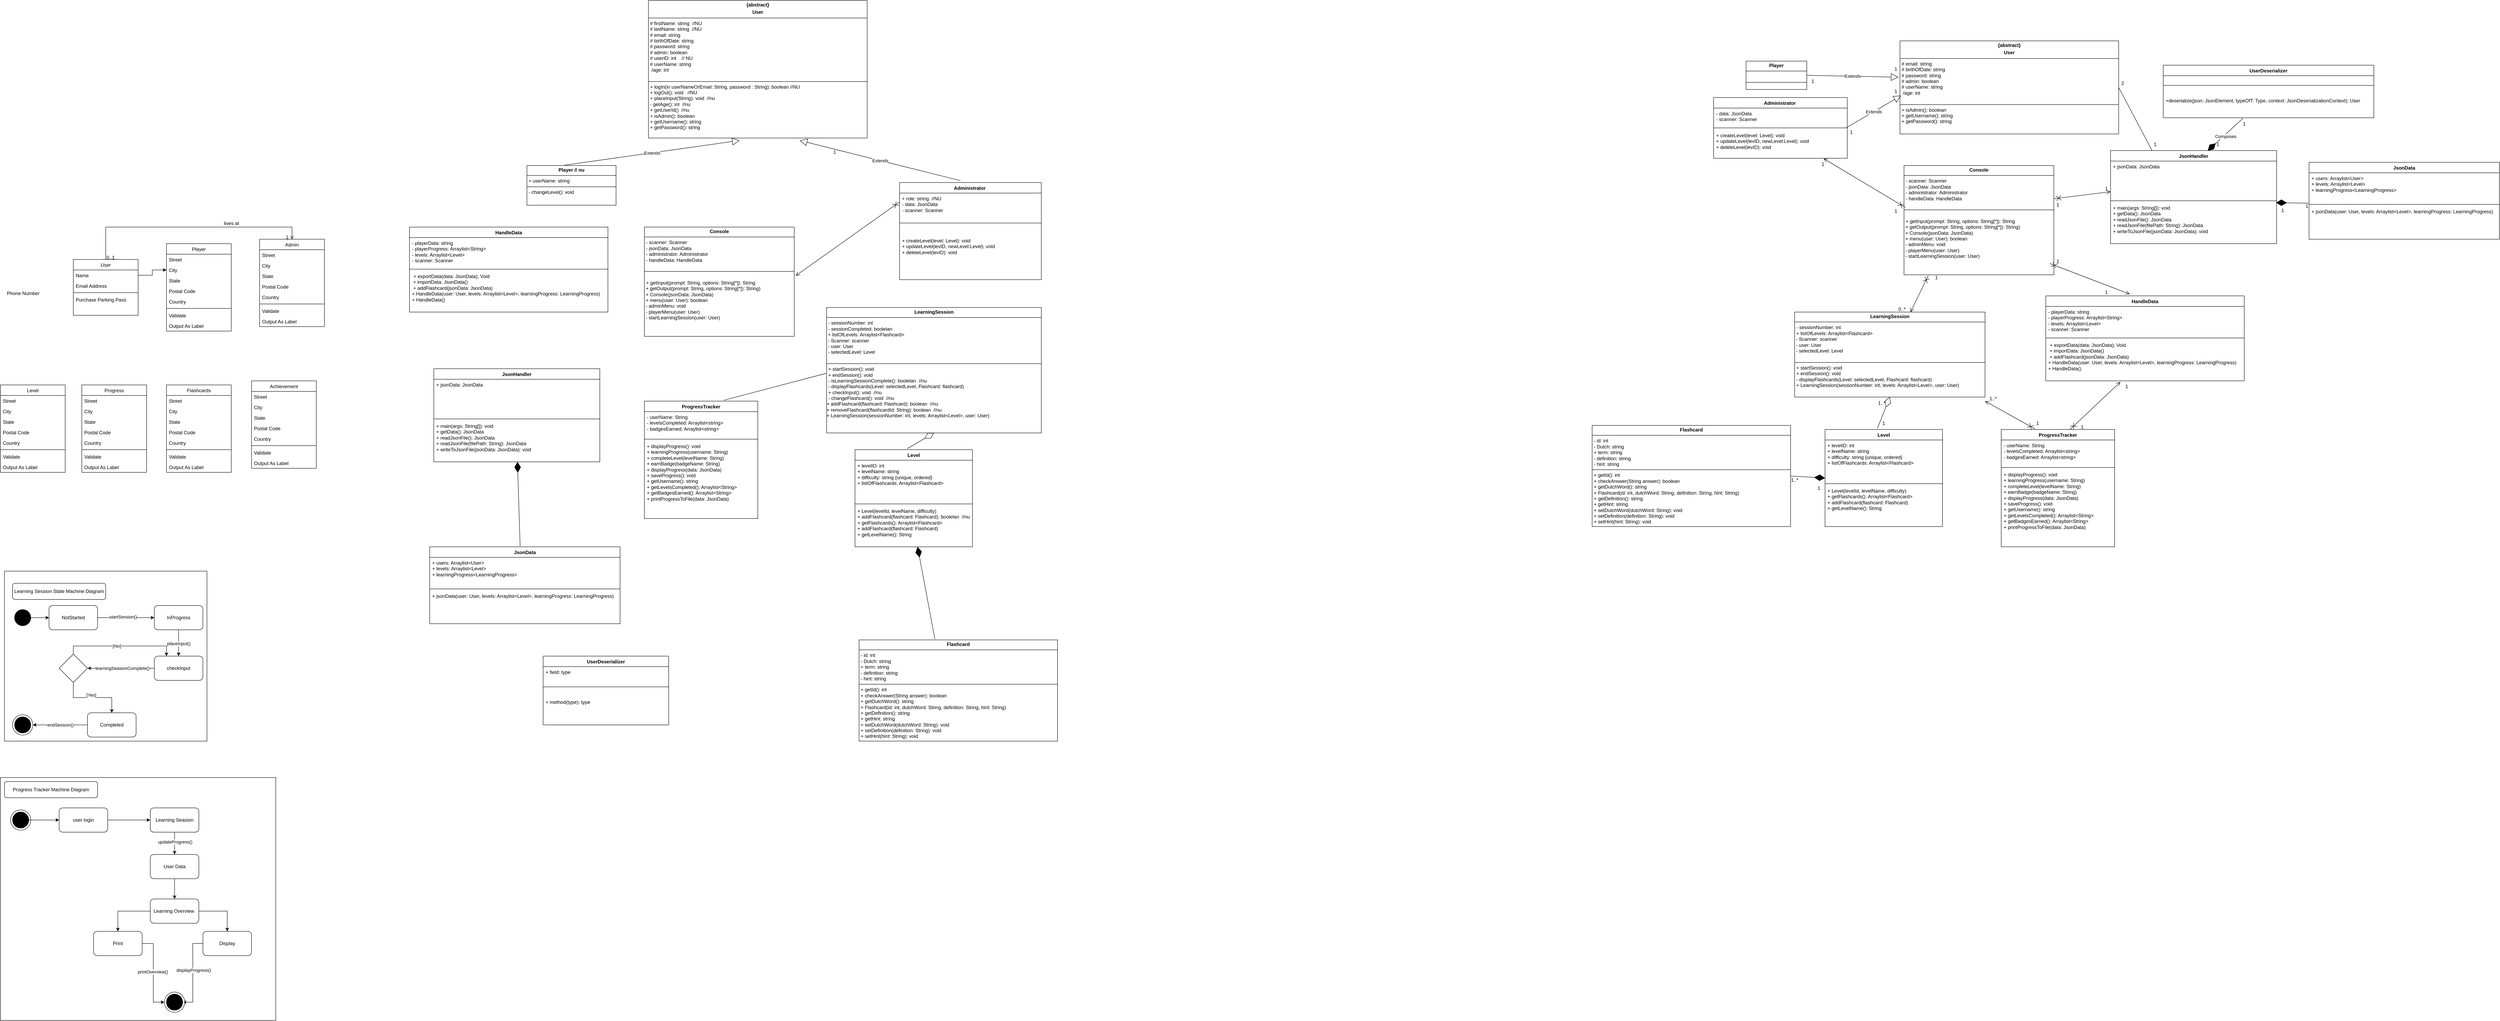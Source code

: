 <mxfile version="24.0.2" type="github">
  <diagram name="Page-1" id="r3yXHVy3wjTCE7LiyF-z">
    <mxGraphModel dx="1736" dy="1785" grid="1" gridSize="10" guides="1" tooltips="1" connect="1" arrows="1" fold="1" page="1" pageScale="1" pageWidth="827" pageHeight="1169" math="0" shadow="0">
      <root>
        <mxCell id="0" />
        <mxCell id="1" parent="0" />
        <mxCell id="F9fR9Gw7HePgkh-NJreo-1" value="User" style="swimlane;fontStyle=2;align=center;verticalAlign=top;childLayout=stackLayout;horizontal=1;startSize=26;horizontalStack=0;resizeParent=1;resizeLast=0;collapsible=1;marginBottom=0;rounded=0;shadow=0;strokeWidth=1;" parent="1" vertex="1">
          <mxGeometry x="-460" y="-450" width="160" height="138" as="geometry">
            <mxRectangle x="230" y="140" width="160" height="26" as="alternateBounds" />
          </mxGeometry>
        </mxCell>
        <mxCell id="F9fR9Gw7HePgkh-NJreo-2" value="Name" style="text;align=left;verticalAlign=top;spacingLeft=4;spacingRight=4;overflow=hidden;rotatable=0;points=[[0,0.5],[1,0.5]];portConstraint=eastwest;" parent="F9fR9Gw7HePgkh-NJreo-1" vertex="1">
          <mxGeometry y="26" width="160" height="26" as="geometry" />
        </mxCell>
        <mxCell id="F9fR9Gw7HePgkh-NJreo-4" value="Email Address" style="text;align=left;verticalAlign=top;spacingLeft=4;spacingRight=4;overflow=hidden;rotatable=0;points=[[0,0.5],[1,0.5]];portConstraint=eastwest;rounded=0;shadow=0;html=0;" parent="F9fR9Gw7HePgkh-NJreo-1" vertex="1">
          <mxGeometry y="52" width="160" height="26" as="geometry" />
        </mxCell>
        <mxCell id="F9fR9Gw7HePgkh-NJreo-5" value="" style="line;html=1;strokeWidth=1;align=left;verticalAlign=middle;spacingTop=-1;spacingLeft=3;spacingRight=3;rotatable=0;labelPosition=right;points=[];portConstraint=eastwest;" parent="F9fR9Gw7HePgkh-NJreo-1" vertex="1">
          <mxGeometry y="78" width="160" height="8" as="geometry" />
        </mxCell>
        <mxCell id="F9fR9Gw7HePgkh-NJreo-6" value="Purchase Parking Pass" style="text;align=left;verticalAlign=top;spacingLeft=4;spacingRight=4;overflow=hidden;rotatable=0;points=[[0,0.5],[1,0.5]];portConstraint=eastwest;" parent="F9fR9Gw7HePgkh-NJreo-1" vertex="1">
          <mxGeometry y="86" width="160" height="26" as="geometry" />
        </mxCell>
        <mxCell id="F9fR9Gw7HePgkh-NJreo-18" value="Admin" style="swimlane;fontStyle=0;align=center;verticalAlign=top;childLayout=stackLayout;horizontal=1;startSize=26;horizontalStack=0;resizeParent=1;resizeLast=0;collapsible=1;marginBottom=0;rounded=0;shadow=0;strokeWidth=1;" parent="1" vertex="1">
          <mxGeometry y="-500" width="160" height="216" as="geometry">
            <mxRectangle x="550" y="140" width="160" height="26" as="alternateBounds" />
          </mxGeometry>
        </mxCell>
        <mxCell id="F9fR9Gw7HePgkh-NJreo-19" value="Street" style="text;align=left;verticalAlign=top;spacingLeft=4;spacingRight=4;overflow=hidden;rotatable=0;points=[[0,0.5],[1,0.5]];portConstraint=eastwest;" parent="F9fR9Gw7HePgkh-NJreo-18" vertex="1">
          <mxGeometry y="26" width="160" height="26" as="geometry" />
        </mxCell>
        <mxCell id="F9fR9Gw7HePgkh-NJreo-20" value="City" style="text;align=left;verticalAlign=top;spacingLeft=4;spacingRight=4;overflow=hidden;rotatable=0;points=[[0,0.5],[1,0.5]];portConstraint=eastwest;rounded=0;shadow=0;html=0;" parent="F9fR9Gw7HePgkh-NJreo-18" vertex="1">
          <mxGeometry y="52" width="160" height="26" as="geometry" />
        </mxCell>
        <mxCell id="F9fR9Gw7HePgkh-NJreo-21" value="State" style="text;align=left;verticalAlign=top;spacingLeft=4;spacingRight=4;overflow=hidden;rotatable=0;points=[[0,0.5],[1,0.5]];portConstraint=eastwest;rounded=0;shadow=0;html=0;" parent="F9fR9Gw7HePgkh-NJreo-18" vertex="1">
          <mxGeometry y="78" width="160" height="26" as="geometry" />
        </mxCell>
        <mxCell id="F9fR9Gw7HePgkh-NJreo-22" value="Postal Code" style="text;align=left;verticalAlign=top;spacingLeft=4;spacingRight=4;overflow=hidden;rotatable=0;points=[[0,0.5],[1,0.5]];portConstraint=eastwest;rounded=0;shadow=0;html=0;" parent="F9fR9Gw7HePgkh-NJreo-18" vertex="1">
          <mxGeometry y="104" width="160" height="26" as="geometry" />
        </mxCell>
        <mxCell id="F9fR9Gw7HePgkh-NJreo-23" value="Country" style="text;align=left;verticalAlign=top;spacingLeft=4;spacingRight=4;overflow=hidden;rotatable=0;points=[[0,0.5],[1,0.5]];portConstraint=eastwest;rounded=0;shadow=0;html=0;" parent="F9fR9Gw7HePgkh-NJreo-18" vertex="1">
          <mxGeometry y="130" width="160" height="26" as="geometry" />
        </mxCell>
        <mxCell id="F9fR9Gw7HePgkh-NJreo-24" value="" style="line;html=1;strokeWidth=1;align=left;verticalAlign=middle;spacingTop=-1;spacingLeft=3;spacingRight=3;rotatable=0;labelPosition=right;points=[];portConstraint=eastwest;" parent="F9fR9Gw7HePgkh-NJreo-18" vertex="1">
          <mxGeometry y="156" width="160" height="8" as="geometry" />
        </mxCell>
        <mxCell id="F9fR9Gw7HePgkh-NJreo-25" value="Validate" style="text;align=left;verticalAlign=top;spacingLeft=4;spacingRight=4;overflow=hidden;rotatable=0;points=[[0,0.5],[1,0.5]];portConstraint=eastwest;" parent="F9fR9Gw7HePgkh-NJreo-18" vertex="1">
          <mxGeometry y="164" width="160" height="26" as="geometry" />
        </mxCell>
        <mxCell id="F9fR9Gw7HePgkh-NJreo-26" value="Output As Label" style="text;align=left;verticalAlign=top;spacingLeft=4;spacingRight=4;overflow=hidden;rotatable=0;points=[[0,0.5],[1,0.5]];portConstraint=eastwest;" parent="F9fR9Gw7HePgkh-NJreo-18" vertex="1">
          <mxGeometry y="190" width="160" height="26" as="geometry" />
        </mxCell>
        <mxCell id="F9fR9Gw7HePgkh-NJreo-27" value="" style="endArrow=open;shadow=0;strokeWidth=1;rounded=0;endFill=1;edgeStyle=elbowEdgeStyle;elbow=vertical;" parent="1" source="F9fR9Gw7HePgkh-NJreo-1" target="F9fR9Gw7HePgkh-NJreo-18" edge="1">
          <mxGeometry x="0.5" y="41" relative="1" as="geometry">
            <mxPoint x="280" y="92" as="sourcePoint" />
            <mxPoint x="440" y="92" as="targetPoint" />
            <mxPoint x="-40" y="32" as="offset" />
            <Array as="points">
              <mxPoint x="-160" y="-530" />
            </Array>
          </mxGeometry>
        </mxCell>
        <mxCell id="F9fR9Gw7HePgkh-NJreo-28" value="0..1" style="resizable=0;align=left;verticalAlign=bottom;labelBackgroundColor=none;fontSize=12;" parent="F9fR9Gw7HePgkh-NJreo-27" connectable="0" vertex="1">
          <mxGeometry x="-1" relative="1" as="geometry">
            <mxPoint y="4" as="offset" />
          </mxGeometry>
        </mxCell>
        <mxCell id="F9fR9Gw7HePgkh-NJreo-29" value="1" style="resizable=0;align=right;verticalAlign=bottom;labelBackgroundColor=none;fontSize=12;" parent="F9fR9Gw7HePgkh-NJreo-27" connectable="0" vertex="1">
          <mxGeometry x="1" relative="1" as="geometry">
            <mxPoint x="-7" y="4" as="offset" />
          </mxGeometry>
        </mxCell>
        <mxCell id="F9fR9Gw7HePgkh-NJreo-30" value="lives at" style="text;html=1;resizable=0;points=[];;align=center;verticalAlign=middle;labelBackgroundColor=none;rounded=0;shadow=0;strokeWidth=1;fontSize=12;" parent="F9fR9Gw7HePgkh-NJreo-27" vertex="1" connectable="0">
          <mxGeometry x="0.5" y="49" relative="1" as="geometry">
            <mxPoint x="-38" y="40" as="offset" />
          </mxGeometry>
        </mxCell>
        <mxCell id="F9fR9Gw7HePgkh-NJreo-31" value="Player" style="swimlane;fontStyle=0;align=center;verticalAlign=top;childLayout=stackLayout;horizontal=1;startSize=26;horizontalStack=0;resizeParent=1;resizeLast=0;collapsible=1;marginBottom=0;rounded=0;shadow=0;strokeWidth=1;" parent="1" vertex="1">
          <mxGeometry x="-230" y="-489" width="160" height="216" as="geometry">
            <mxRectangle x="550" y="140" width="160" height="26" as="alternateBounds" />
          </mxGeometry>
        </mxCell>
        <mxCell id="F9fR9Gw7HePgkh-NJreo-32" value="Street" style="text;align=left;verticalAlign=top;spacingLeft=4;spacingRight=4;overflow=hidden;rotatable=0;points=[[0,0.5],[1,0.5]];portConstraint=eastwest;" parent="F9fR9Gw7HePgkh-NJreo-31" vertex="1">
          <mxGeometry y="26" width="160" height="26" as="geometry" />
        </mxCell>
        <mxCell id="F9fR9Gw7HePgkh-NJreo-33" value="City" style="text;align=left;verticalAlign=top;spacingLeft=4;spacingRight=4;overflow=hidden;rotatable=0;points=[[0,0.5],[1,0.5]];portConstraint=eastwest;rounded=0;shadow=0;html=0;" parent="F9fR9Gw7HePgkh-NJreo-31" vertex="1">
          <mxGeometry y="52" width="160" height="26" as="geometry" />
        </mxCell>
        <mxCell id="F9fR9Gw7HePgkh-NJreo-34" value="State" style="text;align=left;verticalAlign=top;spacingLeft=4;spacingRight=4;overflow=hidden;rotatable=0;points=[[0,0.5],[1,0.5]];portConstraint=eastwest;rounded=0;shadow=0;html=0;" parent="F9fR9Gw7HePgkh-NJreo-31" vertex="1">
          <mxGeometry y="78" width="160" height="26" as="geometry" />
        </mxCell>
        <mxCell id="F9fR9Gw7HePgkh-NJreo-35" value="Postal Code" style="text;align=left;verticalAlign=top;spacingLeft=4;spacingRight=4;overflow=hidden;rotatable=0;points=[[0,0.5],[1,0.5]];portConstraint=eastwest;rounded=0;shadow=0;html=0;" parent="F9fR9Gw7HePgkh-NJreo-31" vertex="1">
          <mxGeometry y="104" width="160" height="26" as="geometry" />
        </mxCell>
        <mxCell id="F9fR9Gw7HePgkh-NJreo-36" value="Country" style="text;align=left;verticalAlign=top;spacingLeft=4;spacingRight=4;overflow=hidden;rotatable=0;points=[[0,0.5],[1,0.5]];portConstraint=eastwest;rounded=0;shadow=0;html=0;" parent="F9fR9Gw7HePgkh-NJreo-31" vertex="1">
          <mxGeometry y="130" width="160" height="26" as="geometry" />
        </mxCell>
        <mxCell id="F9fR9Gw7HePgkh-NJreo-37" value="" style="line;html=1;strokeWidth=1;align=left;verticalAlign=middle;spacingTop=-1;spacingLeft=3;spacingRight=3;rotatable=0;labelPosition=right;points=[];portConstraint=eastwest;" parent="F9fR9Gw7HePgkh-NJreo-31" vertex="1">
          <mxGeometry y="156" width="160" height="8" as="geometry" />
        </mxCell>
        <mxCell id="F9fR9Gw7HePgkh-NJreo-38" value="Validate" style="text;align=left;verticalAlign=top;spacingLeft=4;spacingRight=4;overflow=hidden;rotatable=0;points=[[0,0.5],[1,0.5]];portConstraint=eastwest;" parent="F9fR9Gw7HePgkh-NJreo-31" vertex="1">
          <mxGeometry y="164" width="160" height="26" as="geometry" />
        </mxCell>
        <mxCell id="F9fR9Gw7HePgkh-NJreo-39" value="Output As Label" style="text;align=left;verticalAlign=top;spacingLeft=4;spacingRight=4;overflow=hidden;rotatable=0;points=[[0,0.5],[1,0.5]];portConstraint=eastwest;" parent="F9fR9Gw7HePgkh-NJreo-31" vertex="1">
          <mxGeometry y="190" width="160" height="26" as="geometry" />
        </mxCell>
        <mxCell id="F9fR9Gw7HePgkh-NJreo-41" style="edgeStyle=orthogonalEdgeStyle;rounded=0;orthogonalLoop=1;jettySize=auto;html=1;exitX=1;exitY=0.5;exitDx=0;exitDy=0;entryX=0;entryY=0.5;entryDx=0;entryDy=0;" parent="1" source="F9fR9Gw7HePgkh-NJreo-2" target="F9fR9Gw7HePgkh-NJreo-33" edge="1">
          <mxGeometry relative="1" as="geometry" />
        </mxCell>
        <mxCell id="F9fR9Gw7HePgkh-NJreo-43" value="Level" style="swimlane;fontStyle=0;align=center;verticalAlign=top;childLayout=stackLayout;horizontal=1;startSize=26;horizontalStack=0;resizeParent=1;resizeLast=0;collapsible=1;marginBottom=0;rounded=0;shadow=0;strokeWidth=1;" parent="1" vertex="1">
          <mxGeometry x="-640" y="-140" width="160" height="216" as="geometry">
            <mxRectangle x="550" y="140" width="160" height="26" as="alternateBounds" />
          </mxGeometry>
        </mxCell>
        <mxCell id="F9fR9Gw7HePgkh-NJreo-44" value="Street" style="text;align=left;verticalAlign=top;spacingLeft=4;spacingRight=4;overflow=hidden;rotatable=0;points=[[0,0.5],[1,0.5]];portConstraint=eastwest;" parent="F9fR9Gw7HePgkh-NJreo-43" vertex="1">
          <mxGeometry y="26" width="160" height="26" as="geometry" />
        </mxCell>
        <mxCell id="F9fR9Gw7HePgkh-NJreo-45" value="City" style="text;align=left;verticalAlign=top;spacingLeft=4;spacingRight=4;overflow=hidden;rotatable=0;points=[[0,0.5],[1,0.5]];portConstraint=eastwest;rounded=0;shadow=0;html=0;" parent="F9fR9Gw7HePgkh-NJreo-43" vertex="1">
          <mxGeometry y="52" width="160" height="26" as="geometry" />
        </mxCell>
        <mxCell id="F9fR9Gw7HePgkh-NJreo-46" value="State" style="text;align=left;verticalAlign=top;spacingLeft=4;spacingRight=4;overflow=hidden;rotatable=0;points=[[0,0.5],[1,0.5]];portConstraint=eastwest;rounded=0;shadow=0;html=0;" parent="F9fR9Gw7HePgkh-NJreo-43" vertex="1">
          <mxGeometry y="78" width="160" height="26" as="geometry" />
        </mxCell>
        <mxCell id="F9fR9Gw7HePgkh-NJreo-47" value="Postal Code" style="text;align=left;verticalAlign=top;spacingLeft=4;spacingRight=4;overflow=hidden;rotatable=0;points=[[0,0.5],[1,0.5]];portConstraint=eastwest;rounded=0;shadow=0;html=0;" parent="F9fR9Gw7HePgkh-NJreo-43" vertex="1">
          <mxGeometry y="104" width="160" height="26" as="geometry" />
        </mxCell>
        <mxCell id="F9fR9Gw7HePgkh-NJreo-48" value="Country" style="text;align=left;verticalAlign=top;spacingLeft=4;spacingRight=4;overflow=hidden;rotatable=0;points=[[0,0.5],[1,0.5]];portConstraint=eastwest;rounded=0;shadow=0;html=0;" parent="F9fR9Gw7HePgkh-NJreo-43" vertex="1">
          <mxGeometry y="130" width="160" height="26" as="geometry" />
        </mxCell>
        <mxCell id="F9fR9Gw7HePgkh-NJreo-49" value="" style="line;html=1;strokeWidth=1;align=left;verticalAlign=middle;spacingTop=-1;spacingLeft=3;spacingRight=3;rotatable=0;labelPosition=right;points=[];portConstraint=eastwest;" parent="F9fR9Gw7HePgkh-NJreo-43" vertex="1">
          <mxGeometry y="156" width="160" height="8" as="geometry" />
        </mxCell>
        <mxCell id="F9fR9Gw7HePgkh-NJreo-50" value="Validate" style="text;align=left;verticalAlign=top;spacingLeft=4;spacingRight=4;overflow=hidden;rotatable=0;points=[[0,0.5],[1,0.5]];portConstraint=eastwest;" parent="F9fR9Gw7HePgkh-NJreo-43" vertex="1">
          <mxGeometry y="164" width="160" height="26" as="geometry" />
        </mxCell>
        <mxCell id="F9fR9Gw7HePgkh-NJreo-51" value="Output As Label" style="text;align=left;verticalAlign=top;spacingLeft=4;spacingRight=4;overflow=hidden;rotatable=0;points=[[0,0.5],[1,0.5]];portConstraint=eastwest;" parent="F9fR9Gw7HePgkh-NJreo-43" vertex="1">
          <mxGeometry y="190" width="160" height="26" as="geometry" />
        </mxCell>
        <mxCell id="F9fR9Gw7HePgkh-NJreo-52" value="Progress" style="swimlane;fontStyle=0;align=center;verticalAlign=top;childLayout=stackLayout;horizontal=1;startSize=26;horizontalStack=0;resizeParent=1;resizeLast=0;collapsible=1;marginBottom=0;rounded=0;shadow=0;strokeWidth=1;" parent="1" vertex="1">
          <mxGeometry x="-439" y="-140" width="160" height="216" as="geometry">
            <mxRectangle x="550" y="140" width="160" height="26" as="alternateBounds" />
          </mxGeometry>
        </mxCell>
        <mxCell id="F9fR9Gw7HePgkh-NJreo-53" value="Street" style="text;align=left;verticalAlign=top;spacingLeft=4;spacingRight=4;overflow=hidden;rotatable=0;points=[[0,0.5],[1,0.5]];portConstraint=eastwest;" parent="F9fR9Gw7HePgkh-NJreo-52" vertex="1">
          <mxGeometry y="26" width="160" height="26" as="geometry" />
        </mxCell>
        <mxCell id="F9fR9Gw7HePgkh-NJreo-54" value="City" style="text;align=left;verticalAlign=top;spacingLeft=4;spacingRight=4;overflow=hidden;rotatable=0;points=[[0,0.5],[1,0.5]];portConstraint=eastwest;rounded=0;shadow=0;html=0;" parent="F9fR9Gw7HePgkh-NJreo-52" vertex="1">
          <mxGeometry y="52" width="160" height="26" as="geometry" />
        </mxCell>
        <mxCell id="F9fR9Gw7HePgkh-NJreo-55" value="State" style="text;align=left;verticalAlign=top;spacingLeft=4;spacingRight=4;overflow=hidden;rotatable=0;points=[[0,0.5],[1,0.5]];portConstraint=eastwest;rounded=0;shadow=0;html=0;" parent="F9fR9Gw7HePgkh-NJreo-52" vertex="1">
          <mxGeometry y="78" width="160" height="26" as="geometry" />
        </mxCell>
        <mxCell id="F9fR9Gw7HePgkh-NJreo-56" value="Postal Code" style="text;align=left;verticalAlign=top;spacingLeft=4;spacingRight=4;overflow=hidden;rotatable=0;points=[[0,0.5],[1,0.5]];portConstraint=eastwest;rounded=0;shadow=0;html=0;" parent="F9fR9Gw7HePgkh-NJreo-52" vertex="1">
          <mxGeometry y="104" width="160" height="26" as="geometry" />
        </mxCell>
        <mxCell id="F9fR9Gw7HePgkh-NJreo-57" value="Country" style="text;align=left;verticalAlign=top;spacingLeft=4;spacingRight=4;overflow=hidden;rotatable=0;points=[[0,0.5],[1,0.5]];portConstraint=eastwest;rounded=0;shadow=0;html=0;" parent="F9fR9Gw7HePgkh-NJreo-52" vertex="1">
          <mxGeometry y="130" width="160" height="26" as="geometry" />
        </mxCell>
        <mxCell id="F9fR9Gw7HePgkh-NJreo-58" value="" style="line;html=1;strokeWidth=1;align=left;verticalAlign=middle;spacingTop=-1;spacingLeft=3;spacingRight=3;rotatable=0;labelPosition=right;points=[];portConstraint=eastwest;" parent="F9fR9Gw7HePgkh-NJreo-52" vertex="1">
          <mxGeometry y="156" width="160" height="8" as="geometry" />
        </mxCell>
        <mxCell id="F9fR9Gw7HePgkh-NJreo-59" value="Validate" style="text;align=left;verticalAlign=top;spacingLeft=4;spacingRight=4;overflow=hidden;rotatable=0;points=[[0,0.5],[1,0.5]];portConstraint=eastwest;" parent="F9fR9Gw7HePgkh-NJreo-52" vertex="1">
          <mxGeometry y="164" width="160" height="26" as="geometry" />
        </mxCell>
        <mxCell id="F9fR9Gw7HePgkh-NJreo-60" value="Output As Label" style="text;align=left;verticalAlign=top;spacingLeft=4;spacingRight=4;overflow=hidden;rotatable=0;points=[[0,0.5],[1,0.5]];portConstraint=eastwest;" parent="F9fR9Gw7HePgkh-NJreo-52" vertex="1">
          <mxGeometry y="190" width="160" height="26" as="geometry" />
        </mxCell>
        <mxCell id="F9fR9Gw7HePgkh-NJreo-61" value="Flashcards" style="swimlane;fontStyle=0;align=center;verticalAlign=top;childLayout=stackLayout;horizontal=1;startSize=26;horizontalStack=0;resizeParent=1;resizeLast=0;collapsible=1;marginBottom=0;rounded=0;shadow=0;strokeWidth=1;" parent="1" vertex="1">
          <mxGeometry x="-230" y="-140" width="160" height="216" as="geometry">
            <mxRectangle x="550" y="140" width="160" height="26" as="alternateBounds" />
          </mxGeometry>
        </mxCell>
        <mxCell id="F9fR9Gw7HePgkh-NJreo-62" value="Street" style="text;align=left;verticalAlign=top;spacingLeft=4;spacingRight=4;overflow=hidden;rotatable=0;points=[[0,0.5],[1,0.5]];portConstraint=eastwest;" parent="F9fR9Gw7HePgkh-NJreo-61" vertex="1">
          <mxGeometry y="26" width="160" height="26" as="geometry" />
        </mxCell>
        <mxCell id="F9fR9Gw7HePgkh-NJreo-63" value="City" style="text;align=left;verticalAlign=top;spacingLeft=4;spacingRight=4;overflow=hidden;rotatable=0;points=[[0,0.5],[1,0.5]];portConstraint=eastwest;rounded=0;shadow=0;html=0;" parent="F9fR9Gw7HePgkh-NJreo-61" vertex="1">
          <mxGeometry y="52" width="160" height="26" as="geometry" />
        </mxCell>
        <mxCell id="F9fR9Gw7HePgkh-NJreo-64" value="State" style="text;align=left;verticalAlign=top;spacingLeft=4;spacingRight=4;overflow=hidden;rotatable=0;points=[[0,0.5],[1,0.5]];portConstraint=eastwest;rounded=0;shadow=0;html=0;" parent="F9fR9Gw7HePgkh-NJreo-61" vertex="1">
          <mxGeometry y="78" width="160" height="26" as="geometry" />
        </mxCell>
        <mxCell id="F9fR9Gw7HePgkh-NJreo-65" value="Postal Code" style="text;align=left;verticalAlign=top;spacingLeft=4;spacingRight=4;overflow=hidden;rotatable=0;points=[[0,0.5],[1,0.5]];portConstraint=eastwest;rounded=0;shadow=0;html=0;" parent="F9fR9Gw7HePgkh-NJreo-61" vertex="1">
          <mxGeometry y="104" width="160" height="26" as="geometry" />
        </mxCell>
        <mxCell id="F9fR9Gw7HePgkh-NJreo-66" value="Country" style="text;align=left;verticalAlign=top;spacingLeft=4;spacingRight=4;overflow=hidden;rotatable=0;points=[[0,0.5],[1,0.5]];portConstraint=eastwest;rounded=0;shadow=0;html=0;" parent="F9fR9Gw7HePgkh-NJreo-61" vertex="1">
          <mxGeometry y="130" width="160" height="26" as="geometry" />
        </mxCell>
        <mxCell id="F9fR9Gw7HePgkh-NJreo-67" value="" style="line;html=1;strokeWidth=1;align=left;verticalAlign=middle;spacingTop=-1;spacingLeft=3;spacingRight=3;rotatable=0;labelPosition=right;points=[];portConstraint=eastwest;" parent="F9fR9Gw7HePgkh-NJreo-61" vertex="1">
          <mxGeometry y="156" width="160" height="8" as="geometry" />
        </mxCell>
        <mxCell id="F9fR9Gw7HePgkh-NJreo-68" value="Validate" style="text;align=left;verticalAlign=top;spacingLeft=4;spacingRight=4;overflow=hidden;rotatable=0;points=[[0,0.5],[1,0.5]];portConstraint=eastwest;" parent="F9fR9Gw7HePgkh-NJreo-61" vertex="1">
          <mxGeometry y="164" width="160" height="26" as="geometry" />
        </mxCell>
        <mxCell id="F9fR9Gw7HePgkh-NJreo-69" value="Output As Label" style="text;align=left;verticalAlign=top;spacingLeft=4;spacingRight=4;overflow=hidden;rotatable=0;points=[[0,0.5],[1,0.5]];portConstraint=eastwest;" parent="F9fR9Gw7HePgkh-NJreo-61" vertex="1">
          <mxGeometry y="190" width="160" height="26" as="geometry" />
        </mxCell>
        <mxCell id="F9fR9Gw7HePgkh-NJreo-70" value="Achievement" style="swimlane;fontStyle=0;align=center;verticalAlign=top;childLayout=stackLayout;horizontal=1;startSize=26;horizontalStack=0;resizeParent=1;resizeLast=0;collapsible=1;marginBottom=0;rounded=0;shadow=0;strokeWidth=1;" parent="1" vertex="1">
          <mxGeometry x="-20" y="-150" width="160" height="216" as="geometry">
            <mxRectangle x="550" y="140" width="160" height="26" as="alternateBounds" />
          </mxGeometry>
        </mxCell>
        <mxCell id="F9fR9Gw7HePgkh-NJreo-71" value="Street" style="text;align=left;verticalAlign=top;spacingLeft=4;spacingRight=4;overflow=hidden;rotatable=0;points=[[0,0.5],[1,0.5]];portConstraint=eastwest;" parent="F9fR9Gw7HePgkh-NJreo-70" vertex="1">
          <mxGeometry y="26" width="160" height="26" as="geometry" />
        </mxCell>
        <mxCell id="F9fR9Gw7HePgkh-NJreo-72" value="City" style="text;align=left;verticalAlign=top;spacingLeft=4;spacingRight=4;overflow=hidden;rotatable=0;points=[[0,0.5],[1,0.5]];portConstraint=eastwest;rounded=0;shadow=0;html=0;" parent="F9fR9Gw7HePgkh-NJreo-70" vertex="1">
          <mxGeometry y="52" width="160" height="26" as="geometry" />
        </mxCell>
        <mxCell id="F9fR9Gw7HePgkh-NJreo-73" value="State" style="text;align=left;verticalAlign=top;spacingLeft=4;spacingRight=4;overflow=hidden;rotatable=0;points=[[0,0.5],[1,0.5]];portConstraint=eastwest;rounded=0;shadow=0;html=0;" parent="F9fR9Gw7HePgkh-NJreo-70" vertex="1">
          <mxGeometry y="78" width="160" height="26" as="geometry" />
        </mxCell>
        <mxCell id="F9fR9Gw7HePgkh-NJreo-74" value="Postal Code" style="text;align=left;verticalAlign=top;spacingLeft=4;spacingRight=4;overflow=hidden;rotatable=0;points=[[0,0.5],[1,0.5]];portConstraint=eastwest;rounded=0;shadow=0;html=0;" parent="F9fR9Gw7HePgkh-NJreo-70" vertex="1">
          <mxGeometry y="104" width="160" height="26" as="geometry" />
        </mxCell>
        <mxCell id="F9fR9Gw7HePgkh-NJreo-75" value="Country" style="text;align=left;verticalAlign=top;spacingLeft=4;spacingRight=4;overflow=hidden;rotatable=0;points=[[0,0.5],[1,0.5]];portConstraint=eastwest;rounded=0;shadow=0;html=0;" parent="F9fR9Gw7HePgkh-NJreo-70" vertex="1">
          <mxGeometry y="130" width="160" height="26" as="geometry" />
        </mxCell>
        <mxCell id="F9fR9Gw7HePgkh-NJreo-76" value="" style="line;html=1;strokeWidth=1;align=left;verticalAlign=middle;spacingTop=-1;spacingLeft=3;spacingRight=3;rotatable=0;labelPosition=right;points=[];portConstraint=eastwest;" parent="F9fR9Gw7HePgkh-NJreo-70" vertex="1">
          <mxGeometry y="156" width="160" height="8" as="geometry" />
        </mxCell>
        <mxCell id="F9fR9Gw7HePgkh-NJreo-77" value="Validate" style="text;align=left;verticalAlign=top;spacingLeft=4;spacingRight=4;overflow=hidden;rotatable=0;points=[[0,0.5],[1,0.5]];portConstraint=eastwest;" parent="F9fR9Gw7HePgkh-NJreo-70" vertex="1">
          <mxGeometry y="164" width="160" height="26" as="geometry" />
        </mxCell>
        <mxCell id="F9fR9Gw7HePgkh-NJreo-78" value="Output As Label" style="text;align=left;verticalAlign=top;spacingLeft=4;spacingRight=4;overflow=hidden;rotatable=0;points=[[0,0.5],[1,0.5]];portConstraint=eastwest;" parent="F9fR9Gw7HePgkh-NJreo-70" vertex="1">
          <mxGeometry y="190" width="160" height="26" as="geometry" />
        </mxCell>
        <mxCell id="F9fR9Gw7HePgkh-NJreo-3" value="Phone Number" style="text;align=left;verticalAlign=top;spacingLeft=4;spacingRight=4;overflow=hidden;rotatable=0;points=[[0,0.5],[1,0.5]];portConstraint=eastwest;rounded=0;shadow=0;html=0;" parent="1" vertex="1">
          <mxGeometry x="-630" y="-380" width="160" height="26" as="geometry" />
        </mxCell>
        <mxCell id="k1Eapjv-2Vpnyby0Hg6Q-5" value="&lt;p style=&quot;margin:0px;margin-top:4px;text-align:center;&quot;&gt;&lt;b&gt;{abstract}&lt;/b&gt;&lt;/p&gt;&lt;p style=&quot;margin:0px;margin-top:4px;text-align:center;&quot;&gt;&lt;b&gt;User&lt;/b&gt;&lt;/p&gt;&lt;hr size=&quot;1&quot; style=&quot;border-style:solid;&quot;&gt;&lt;p style=&quot;margin:0px;margin-left:4px;&quot;&gt;# firstName: string &amp;nbsp;//NU&lt;br&gt;&lt;/p&gt;&lt;p style=&quot;margin:0px;margin-left:4px;&quot;&gt;# lastName: string &amp;nbsp;//NU&lt;br&gt;&lt;/p&gt;&lt;p style=&quot;margin:0px;margin-left:4px;&quot;&gt;# email: string&lt;/p&gt;&lt;p style=&quot;margin:0px;margin-left:4px;&quot;&gt;# birthOfDate: string&lt;br&gt;&lt;/p&gt;&lt;p style=&quot;margin:0px;margin-left:4px;&quot;&gt;# password: string&lt;/p&gt;&lt;p style=&quot;margin:0px;margin-left:4px;&quot;&gt;# admin: boolean&lt;/p&gt;&lt;p style=&quot;margin: 0px 0px 0px 4px;&quot;&gt;# userID: int &amp;nbsp; &amp;nbsp;// NU&lt;/p&gt;&lt;p style=&quot;margin: 0px 0px 0px 4px;&quot;&gt;# userName: string&lt;/p&gt;&lt;p style=&quot;margin:0px;margin-left:4px;&quot;&gt;&amp;nbsp;/age: int&lt;/p&gt;&lt;p style=&quot;margin:0px;margin-left:4px;&quot;&gt;&lt;br&gt;&lt;/p&gt;&lt;hr size=&quot;1&quot; style=&quot;border-style:solid;&quot;&gt;&lt;p style=&quot;margin:0px;margin-left:4px;&quot;&gt;+ logIn(in userNameOrEmail: String, password : String): boolean //NU&lt;/p&gt;&lt;p style=&quot;margin:0px;margin-left:4px;&quot;&gt;+ logOut(): void &amp;nbsp; //NU&lt;/p&gt;&lt;p style=&quot;margin:0px;margin-left:4px;&quot;&gt;+ placeInput(String): void &amp;nbsp;//nu&lt;br&gt;&lt;/p&gt;&lt;p style=&quot;margin:0px;margin-left:4px;&quot;&gt;- getAge(): int &amp;nbsp;//nu&lt;br&gt;&lt;/p&gt;&lt;p style=&quot;margin:0px;margin-left:4px;&quot;&gt;+ getUserId() &amp;nbsp;//nu&lt;/p&gt;&lt;p style=&quot;margin:0px;margin-left:4px;&quot;&gt;+ isAdmin(): boolean&lt;/p&gt;&lt;p style=&quot;margin:0px;margin-left:4px;&quot;&gt;+ getUsername(): string&lt;/p&gt;&lt;p style=&quot;margin:0px;margin-left:4px;&quot;&gt;+ getPassword(): string&lt;/p&gt;&lt;p style=&quot;margin:0px;margin-left:4px;&quot;&gt;&lt;br&gt;&lt;/p&gt;&lt;div&gt;&lt;br&gt;&lt;/div&gt;" style="verticalAlign=top;align=left;overflow=fill;html=1;whiteSpace=wrap;" parent="1" vertex="1">
          <mxGeometry x="960" y="-1090" width="540" height="340" as="geometry" />
        </mxCell>
        <mxCell id="k1Eapjv-2Vpnyby0Hg6Q-21" value="Administrator&amp;nbsp;" style="swimlane;fontStyle=1;align=center;verticalAlign=top;childLayout=stackLayout;horizontal=1;startSize=26;horizontalStack=0;resizeParent=1;resizeParentMax=0;resizeLast=0;collapsible=1;marginBottom=0;whiteSpace=wrap;html=1;" parent="1" vertex="1">
          <mxGeometry x="1580" y="-640" width="350" height="240" as="geometry">
            <mxRectangle x="1430" y="-794" width="110" height="30" as="alternateBounds" />
          </mxGeometry>
        </mxCell>
        <mxCell id="k1Eapjv-2Vpnyby0Hg6Q-22" value="+ role: string &amp;nbsp;//NU&lt;div&gt;- data: JsonData&lt;/div&gt;&lt;div&gt;- scanner: Scanner&lt;/div&gt;" style="text;strokeColor=none;fillColor=none;align=left;verticalAlign=top;spacingLeft=4;spacingRight=4;overflow=hidden;rotatable=0;points=[[0,0.5],[1,0.5]];portConstraint=eastwest;whiteSpace=wrap;html=1;" parent="k1Eapjv-2Vpnyby0Hg6Q-21" vertex="1">
          <mxGeometry y="26" width="350" height="44" as="geometry" />
        </mxCell>
        <mxCell id="k1Eapjv-2Vpnyby0Hg6Q-23" value="" style="line;strokeWidth=1;fillColor=none;align=left;verticalAlign=middle;spacingTop=-1;spacingLeft=3;spacingRight=3;rotatable=0;labelPosition=right;points=[];portConstraint=eastwest;strokeColor=inherit;" parent="k1Eapjv-2Vpnyby0Hg6Q-21" vertex="1">
          <mxGeometry y="70" width="350" height="60" as="geometry" />
        </mxCell>
        <mxCell id="k1Eapjv-2Vpnyby0Hg6Q-24" value="+ createLevel(level: Level): void&lt;div&gt;+ updateLevel(levID, newLevel:Level): void&lt;/div&gt;&lt;div&gt;+ deleteLevel(levID): void&lt;/div&gt;" style="text;strokeColor=none;fillColor=none;align=left;verticalAlign=top;spacingLeft=4;spacingRight=4;overflow=hidden;rotatable=0;points=[[0,0.5],[1,0.5]];portConstraint=eastwest;whiteSpace=wrap;html=1;" parent="k1Eapjv-2Vpnyby0Hg6Q-21" vertex="1">
          <mxGeometry y="130" width="350" height="110" as="geometry" />
        </mxCell>
        <mxCell id="aI47cx-tWW-oVfBbG1oZ-2" value="ProgressTracker" style="swimlane;fontStyle=1;align=center;verticalAlign=top;childLayout=stackLayout;horizontal=1;startSize=26;horizontalStack=0;resizeParent=1;resizeParentMax=0;resizeLast=0;collapsible=1;marginBottom=0;whiteSpace=wrap;html=1;" parent="1" vertex="1">
          <mxGeometry x="950" y="-100" width="280" height="290" as="geometry" />
        </mxCell>
        <mxCell id="aI47cx-tWW-oVfBbG1oZ-3" value="&lt;div&gt;- userName: String&lt;/div&gt;- levelsCompleted: Arraylist&amp;lt;string&amp;gt;&lt;div&gt;- badgesEarned: Arraylist&amp;lt;string&amp;gt;&lt;/div&gt;" style="text;strokeColor=none;fillColor=none;align=left;verticalAlign=top;spacingLeft=4;spacingRight=4;overflow=hidden;rotatable=0;points=[[0,0.5],[1,0.5]];portConstraint=eastwest;whiteSpace=wrap;html=1;" parent="aI47cx-tWW-oVfBbG1oZ-2" vertex="1">
          <mxGeometry y="26" width="280" height="64" as="geometry" />
        </mxCell>
        <mxCell id="aI47cx-tWW-oVfBbG1oZ-4" value="" style="line;strokeWidth=1;fillColor=none;align=left;verticalAlign=middle;spacingTop=-1;spacingLeft=3;spacingRight=3;rotatable=0;labelPosition=right;points=[];portConstraint=eastwest;strokeColor=inherit;" parent="aI47cx-tWW-oVfBbG1oZ-2" vertex="1">
          <mxGeometry y="90" width="280" height="8" as="geometry" />
        </mxCell>
        <mxCell id="aI47cx-tWW-oVfBbG1oZ-5" value="&lt;div&gt;+ displayProgress(): void&lt;/div&gt;&lt;div&gt;+ learningProgress(username: String)&lt;br&gt;&lt;/div&gt;&lt;div&gt;+ completeLevel(levelName: String)&amp;nbsp;&lt;/div&gt;&lt;div&gt;+ earnBadge(badgeName: String)&lt;/div&gt;&lt;div&gt;+ displayProgress(data: JsonData)&lt;/div&gt;&lt;div&gt;+ saveProgress(): void&lt;/div&gt;&lt;div&gt;+ getUsername(): string&lt;/div&gt;&lt;div&gt;+ getLevelsCompleted(): Arraylist&amp;lt;String&amp;gt;&lt;/div&gt;&lt;div&gt;+ getBadgesEarned(): Arraylist&amp;lt;String&amp;gt;&lt;/div&gt;&lt;div&gt;+ printProgressToFile(data: JsonData)&lt;/div&gt;&lt;div&gt;&lt;br&gt;&lt;/div&gt;&lt;div&gt;&lt;br&gt;&lt;/div&gt;" style="text;strokeColor=none;fillColor=none;align=left;verticalAlign=top;spacingLeft=4;spacingRight=4;overflow=hidden;rotatable=0;points=[[0,0.5],[1,0.5]];portConstraint=eastwest;whiteSpace=wrap;html=1;" parent="aI47cx-tWW-oVfBbG1oZ-2" vertex="1">
          <mxGeometry y="98" width="280" height="192" as="geometry" />
        </mxCell>
        <mxCell id="aI47cx-tWW-oVfBbG1oZ-7" value="&lt;p style=&quot;margin:0px;margin-top:4px;text-align:center;&quot;&gt;&lt;b&gt;LearningSession&lt;/b&gt;&lt;/p&gt;&lt;hr size=&quot;1&quot; style=&quot;border-style:solid;&quot;&gt;&lt;p style=&quot;margin:0px;margin-left:4px;&quot;&gt;- sessionNumber: int&lt;/p&gt;&lt;p style=&quot;margin:0px;margin-left:4px;&quot;&gt;- sessionCompleted: boolelan&lt;/p&gt;&lt;div&gt;&amp;nbsp;+ listOfLevels: Arraylist&amp;lt;Flashcard&amp;gt;&lt;/div&gt;&lt;div&gt;&amp;nbsp;- Scanner: scanner&amp;nbsp;&lt;/div&gt;&lt;div&gt;&amp;nbsp;- user: User&lt;/div&gt;&lt;div&gt;&amp;nbsp;- selectedLevel: Level&lt;/div&gt;&lt;div&gt;&lt;br&gt;&lt;/div&gt;&lt;hr size=&quot;1&quot; style=&quot;border-style:solid;&quot;&gt;&lt;p style=&quot;margin:0px;margin-left:4px;&quot;&gt;+ startSession(): void&lt;/p&gt;&lt;p style=&quot;margin:0px;margin-left:4px;&quot;&gt;+ endSession(): void&lt;/p&gt;&lt;p style=&quot;margin:0px;margin-left:4px;&quot;&gt;- isLearningSessionComplete(): boolelan &amp;nbsp;//nu&lt;br&gt;&lt;/p&gt;&lt;p style=&quot;margin:0px;margin-left:4px;&quot;&gt;- displayFlashcards(Level: selectedLevel, Flashcard: flashcard)&lt;/p&gt;&lt;p style=&quot;margin:0px;margin-left:4px;&quot;&gt;+ checkInput(): void &amp;nbsp;//nu&lt;/p&gt;&lt;p style=&quot;margin:0px;margin-left:4px;&quot;&gt;- changeFlashcard(): void &amp;nbsp;//nu&lt;/p&gt;&lt;div&gt;+ addFlashcard(flashcard: Flashcard): boolean &amp;nbsp;//nu&lt;/div&gt;&lt;div&gt;&lt;div&gt;+ removeFlashcard(flashcardId: String): boolean &amp;nbsp;//nu&lt;/div&gt;&lt;/div&gt;&lt;div&gt;+ LearningSession(sessionNumber: int, levels: Arraylist&amp;lt;Level&amp;gt;, user: User)&lt;/div&gt;&lt;div&gt;&lt;br&gt;&lt;/div&gt;&lt;div&gt;&lt;br&gt;&lt;/div&gt;&lt;p style=&quot;margin:0px;margin-left:4px;&quot;&gt;&lt;br&gt;&lt;/p&gt;" style="verticalAlign=top;align=left;overflow=fill;html=1;whiteSpace=wrap;" parent="1" vertex="1">
          <mxGeometry x="1400" y="-331.38" width="530" height="310" as="geometry" />
        </mxCell>
        <mxCell id="aI47cx-tWW-oVfBbG1oZ-17" value="&lt;p style=&quot;margin:0px;margin-top:4px;text-align:center;&quot;&gt;&lt;b&gt;Flashcard&lt;/b&gt;&lt;/p&gt;&lt;hr size=&quot;1&quot; style=&quot;border-style:solid;&quot;&gt;&lt;p style=&quot;margin:0px;margin-left:4px;&quot;&gt;- id: int&lt;/p&gt;&lt;p style=&quot;margin:0px;margin-left:4px;&quot;&gt;- Dutch: string&lt;/p&gt;&lt;p style=&quot;margin:0px;margin-left:4px;&quot;&gt;+ term: string&lt;/p&gt;&lt;p style=&quot;margin:0px;margin-left:4px;&quot;&gt;- definition: string&lt;/p&gt;&lt;p style=&quot;margin:0px;margin-left:4px;&quot;&gt;- hint: string&lt;/p&gt;&lt;hr size=&quot;1&quot; style=&quot;border-style:solid;&quot;&gt;&lt;p style=&quot;margin:0px;margin-left:4px;&quot;&gt;+ getId(): int&amp;nbsp;&lt;/p&gt;&lt;p style=&quot;margin:0px;margin-left:4px;&quot;&gt;+ checkAnswer(String answer): boolean&lt;/p&gt;&lt;p style=&quot;margin:0px;margin-left:4px;&quot;&gt;+ getDutchWord(): string&lt;/p&gt;&lt;p style=&quot;margin:0px;margin-left:4px;&quot;&gt;+ Flashcard(id: int, dutchWord: String, definition: String, hint: String)&lt;/p&gt;&lt;p style=&quot;margin:0px;margin-left:4px;&quot;&gt;+ getDefinition(): string&lt;/p&gt;&lt;p style=&quot;margin:0px;margin-left:4px;&quot;&gt;+ getHint: string&lt;/p&gt;&lt;p style=&quot;margin:0px;margin-left:4px;&quot;&gt;+ setDutchWord(dutchWord: String): void&lt;/p&gt;&lt;p style=&quot;margin:0px;margin-left:4px;&quot;&gt;+ setDefinition(definition: String): void&lt;/p&gt;&lt;p style=&quot;margin:0px;margin-left:4px;&quot;&gt;+ setHint(hint: String): void&lt;/p&gt;" style="verticalAlign=top;align=left;overflow=fill;html=1;whiteSpace=wrap;" parent="1" vertex="1">
          <mxGeometry x="1480" y="490" width="490" height="250" as="geometry" />
        </mxCell>
        <mxCell id="aI47cx-tWW-oVfBbG1oZ-23" value="Level" style="swimlane;fontStyle=1;align=center;verticalAlign=top;childLayout=stackLayout;horizontal=1;startSize=26;horizontalStack=0;resizeParent=1;resizeParentMax=0;resizeLast=0;collapsible=1;marginBottom=0;whiteSpace=wrap;html=1;" parent="1" vertex="1">
          <mxGeometry x="1470" y="20" width="290" height="240" as="geometry" />
        </mxCell>
        <mxCell id="aI47cx-tWW-oVfBbG1oZ-24" value="+ levelID: int&lt;div&gt;+ levelName: string&lt;br&gt;&lt;div&gt;+ difficulty: string {unique, ordered} &amp;nbsp;&lt;/div&gt;&lt;div&gt;+ listOfFlashcards: Arraylist&amp;lt;Flashcard&amp;gt;&lt;/div&gt;&lt;/div&gt;" style="text;strokeColor=none;fillColor=none;align=left;verticalAlign=top;spacingLeft=4;spacingRight=4;overflow=hidden;rotatable=0;points=[[0,0.5],[1,0.5]];portConstraint=eastwest;whiteSpace=wrap;html=1;" parent="aI47cx-tWW-oVfBbG1oZ-23" vertex="1">
          <mxGeometry y="26" width="290" height="104" as="geometry" />
        </mxCell>
        <mxCell id="aI47cx-tWW-oVfBbG1oZ-25" value="" style="line;strokeWidth=1;fillColor=none;align=left;verticalAlign=middle;spacingTop=-1;spacingLeft=3;spacingRight=3;rotatable=0;labelPosition=right;points=[];portConstraint=eastwest;strokeColor=inherit;" parent="aI47cx-tWW-oVfBbG1oZ-23" vertex="1">
          <mxGeometry y="130" width="290" height="8" as="geometry" />
        </mxCell>
        <mxCell id="aI47cx-tWW-oVfBbG1oZ-26" value="&lt;div&gt;+ Level(levelId, levelName, difficulty)&lt;/div&gt;&lt;div&gt;+ addFlashcard(flashcard: Flashcard): boolelan &amp;nbsp;//nu&lt;/div&gt;&lt;div&gt;+ getFlashcards(): Arraylist&amp;lt;Flashcard&amp;gt;&lt;br&gt;&lt;/div&gt;&lt;div&gt;+ addFlashcard(flashcard: Flashcard)&lt;/div&gt;&lt;div&gt;+ getLevelName(): String&lt;/div&gt;" style="text;strokeColor=none;fillColor=none;align=left;verticalAlign=top;spacingLeft=4;spacingRight=4;overflow=hidden;rotatable=0;points=[[0,0.5],[1,0.5]];portConstraint=eastwest;whiteSpace=wrap;html=1;" parent="aI47cx-tWW-oVfBbG1oZ-23" vertex="1">
          <mxGeometry y="138" width="290" height="102" as="geometry" />
        </mxCell>
        <mxCell id="MbAepmGLak-q9Nmf_YaB-49" value="" style="rounded=0;whiteSpace=wrap;html=1;" parent="1" vertex="1">
          <mxGeometry x="-630" y="320" width="500" height="420" as="geometry" />
        </mxCell>
        <mxCell id="MbAepmGLak-q9Nmf_YaB-50" style="edgeStyle=orthogonalEdgeStyle;rounded=0;orthogonalLoop=1;jettySize=auto;html=1;exitX=1;exitY=0.5;exitDx=0;exitDy=0;entryX=0;entryY=0.5;entryDx=0;entryDy=0;" parent="1" source="MbAepmGLak-q9Nmf_YaB-52" target="MbAepmGLak-q9Nmf_YaB-55" edge="1">
          <mxGeometry relative="1" as="geometry" />
        </mxCell>
        <mxCell id="MbAepmGLak-q9Nmf_YaB-51" value="startSession()" style="edgeLabel;html=1;align=center;verticalAlign=middle;resizable=0;points=[];" parent="MbAepmGLak-q9Nmf_YaB-50" vertex="1" connectable="0">
          <mxGeometry x="-0.108" y="2" relative="1" as="geometry">
            <mxPoint as="offset" />
          </mxGeometry>
        </mxCell>
        <mxCell id="MbAepmGLak-q9Nmf_YaB-52" value="NotStarted" style="rounded=1;whiteSpace=wrap;html=1;" parent="1" vertex="1">
          <mxGeometry x="-520" y="405" width="120" height="60" as="geometry" />
        </mxCell>
        <mxCell id="MbAepmGLak-q9Nmf_YaB-53" style="edgeStyle=orthogonalEdgeStyle;rounded=0;orthogonalLoop=1;jettySize=auto;html=1;exitX=0.5;exitY=1;exitDx=0;exitDy=0;entryX=0.5;entryY=0;entryDx=0;entryDy=0;" parent="1" source="MbAepmGLak-q9Nmf_YaB-55" target="MbAepmGLak-q9Nmf_YaB-65" edge="1">
          <mxGeometry relative="1" as="geometry" />
        </mxCell>
        <mxCell id="MbAepmGLak-q9Nmf_YaB-54" value="placeInput()" style="edgeLabel;html=1;align=center;verticalAlign=middle;resizable=0;points=[];" parent="MbAepmGLak-q9Nmf_YaB-53" vertex="1" connectable="0">
          <mxGeometry x="0.032" relative="1" as="geometry">
            <mxPoint as="offset" />
          </mxGeometry>
        </mxCell>
        <mxCell id="MbAepmGLak-q9Nmf_YaB-55" value="InProgress" style="rounded=1;whiteSpace=wrap;html=1;" parent="1" vertex="1">
          <mxGeometry x="-260" y="405" width="120" height="60" as="geometry" />
        </mxCell>
        <mxCell id="MbAepmGLak-q9Nmf_YaB-56" value="endSession()" style="edgeStyle=orthogonalEdgeStyle;rounded=0;orthogonalLoop=1;jettySize=auto;html=1;exitX=0;exitY=0.5;exitDx=0;exitDy=0;entryX=1;entryY=0.5;entryDx=0;entryDy=0;" parent="1" source="MbAepmGLak-q9Nmf_YaB-57" target="MbAepmGLak-q9Nmf_YaB-61" edge="1">
          <mxGeometry relative="1" as="geometry" />
        </mxCell>
        <mxCell id="MbAepmGLak-q9Nmf_YaB-57" value="Completed" style="rounded=1;whiteSpace=wrap;html=1;" parent="1" vertex="1">
          <mxGeometry x="-425" y="670" width="120" height="60" as="geometry" />
        </mxCell>
        <mxCell id="MbAepmGLak-q9Nmf_YaB-58" style="edgeStyle=orthogonalEdgeStyle;rounded=0;orthogonalLoop=1;jettySize=auto;html=1;entryX=0;entryY=0.5;entryDx=0;entryDy=0;exitX=1;exitY=0.5;exitDx=0;exitDy=0;" parent="1" source="MbAepmGLak-q9Nmf_YaB-60" target="MbAepmGLak-q9Nmf_YaB-52" edge="1">
          <mxGeometry relative="1" as="geometry">
            <mxPoint x="-570" y="430" as="sourcePoint" />
          </mxGeometry>
        </mxCell>
        <mxCell id="MbAepmGLak-q9Nmf_YaB-60" value="" style="ellipse;whiteSpace=wrap;html=1;aspect=fixed;fillColor=#000000;" parent="1" vertex="1">
          <mxGeometry x="-605" y="415" width="40" height="40" as="geometry" />
        </mxCell>
        <mxCell id="MbAepmGLak-q9Nmf_YaB-61" value="" style="ellipse;whiteSpace=wrap;html=1;aspect=fixed;" parent="1" vertex="1">
          <mxGeometry x="-610" y="675" width="50" height="50" as="geometry" />
        </mxCell>
        <mxCell id="MbAepmGLak-q9Nmf_YaB-62" value="" style="ellipse;whiteSpace=wrap;html=1;aspect=fixed;fillColor=#000000;" parent="1" vertex="1">
          <mxGeometry x="-605" y="680" width="40" height="40" as="geometry" />
        </mxCell>
        <mxCell id="MbAepmGLak-q9Nmf_YaB-63" style="edgeStyle=orthogonalEdgeStyle;rounded=0;orthogonalLoop=1;jettySize=auto;html=1;entryX=1;entryY=0.5;entryDx=0;entryDy=0;" parent="1" source="MbAepmGLak-q9Nmf_YaB-65" target="MbAepmGLak-q9Nmf_YaB-70" edge="1">
          <mxGeometry relative="1" as="geometry" />
        </mxCell>
        <mxCell id="MbAepmGLak-q9Nmf_YaB-64" value="learningSeasionComplete()" style="edgeLabel;html=1;align=center;verticalAlign=middle;resizable=0;points=[];" parent="MbAepmGLak-q9Nmf_YaB-63" vertex="1" connectable="0">
          <mxGeometry x="-0.044" relative="1" as="geometry">
            <mxPoint as="offset" />
          </mxGeometry>
        </mxCell>
        <mxCell id="MbAepmGLak-q9Nmf_YaB-65" value="checkInput" style="rounded=1;whiteSpace=wrap;html=1;" parent="1" vertex="1">
          <mxGeometry x="-260" y="530" width="120" height="60" as="geometry" />
        </mxCell>
        <mxCell id="MbAepmGLak-q9Nmf_YaB-66" value="" style="edgeStyle=orthogonalEdgeStyle;rounded=0;orthogonalLoop=1;jettySize=auto;html=1;exitX=0.5;exitY=0;exitDx=0;exitDy=0;entryX=0.25;entryY=0;entryDx=0;entryDy=0;" parent="1" source="MbAepmGLak-q9Nmf_YaB-70" target="MbAepmGLak-q9Nmf_YaB-65" edge="1">
          <mxGeometry relative="1" as="geometry" />
        </mxCell>
        <mxCell id="MbAepmGLak-q9Nmf_YaB-67" value="[No]" style="edgeLabel;html=1;align=center;verticalAlign=middle;resizable=0;points=[];" parent="MbAepmGLak-q9Nmf_YaB-66" vertex="1" connectable="0">
          <mxGeometry x="-0.077" relative="1" as="geometry">
            <mxPoint as="offset" />
          </mxGeometry>
        </mxCell>
        <mxCell id="MbAepmGLak-q9Nmf_YaB-68" style="edgeStyle=orthogonalEdgeStyle;rounded=0;orthogonalLoop=1;jettySize=auto;html=1;entryX=0.5;entryY=0;entryDx=0;entryDy=0;" parent="1" source="MbAepmGLak-q9Nmf_YaB-70" target="MbAepmGLak-q9Nmf_YaB-57" edge="1">
          <mxGeometry relative="1" as="geometry" />
        </mxCell>
        <mxCell id="MbAepmGLak-q9Nmf_YaB-69" value="[Yes]&lt;div&gt;&lt;br&gt;&lt;/div&gt;" style="edgeLabel;html=1;align=center;verticalAlign=middle;resizable=0;points=[];" parent="MbAepmGLak-q9Nmf_YaB-68" vertex="1" connectable="0">
          <mxGeometry x="-0.042" relative="1" as="geometry">
            <mxPoint as="offset" />
          </mxGeometry>
        </mxCell>
        <mxCell id="MbAepmGLak-q9Nmf_YaB-70" value="" style="rhombus;whiteSpace=wrap;html=1;" parent="1" vertex="1">
          <mxGeometry x="-495" y="525" width="70" height="70" as="geometry" />
        </mxCell>
        <mxCell id="MbAepmGLak-q9Nmf_YaB-71" value="Learning Session State Machine Diagram" style="rounded=1;whiteSpace=wrap;html=1;" parent="1" vertex="1">
          <mxGeometry x="-610" y="350" width="230" height="40" as="geometry" />
        </mxCell>
        <mxCell id="MbAepmGLak-q9Nmf_YaB-72" value="" style="rounded=0;whiteSpace=wrap;html=1;" parent="1" vertex="1">
          <mxGeometry x="-640" y="830" width="680" height="600" as="geometry" />
        </mxCell>
        <mxCell id="MbAepmGLak-q9Nmf_YaB-73" value="Progress Tracker Machine Diagram" style="rounded=1;whiteSpace=wrap;html=1;" parent="1" vertex="1">
          <mxGeometry x="-630" y="840" width="230" height="40" as="geometry" />
        </mxCell>
        <mxCell id="MbAepmGLak-q9Nmf_YaB-74" value="" style="ellipse;whiteSpace=wrap;html=1;aspect=fixed;" parent="1" vertex="1">
          <mxGeometry x="-615" y="910" width="50" height="50" as="geometry" />
        </mxCell>
        <mxCell id="MbAepmGLak-q9Nmf_YaB-75" style="edgeStyle=orthogonalEdgeStyle;rounded=0;orthogonalLoop=1;jettySize=auto;html=1;entryX=0;entryY=0.5;entryDx=0;entryDy=0;" parent="1" source="MbAepmGLak-q9Nmf_YaB-76" target="MbAepmGLak-q9Nmf_YaB-78" edge="1">
          <mxGeometry relative="1" as="geometry" />
        </mxCell>
        <mxCell id="MbAepmGLak-q9Nmf_YaB-76" value="" style="ellipse;whiteSpace=wrap;html=1;aspect=fixed;fillColor=#000000;" parent="1" vertex="1">
          <mxGeometry x="-610" y="915" width="40" height="40" as="geometry" />
        </mxCell>
        <mxCell id="MbAepmGLak-q9Nmf_YaB-77" style="edgeStyle=orthogonalEdgeStyle;rounded=0;orthogonalLoop=1;jettySize=auto;html=1;entryX=0;entryY=0.5;entryDx=0;entryDy=0;" parent="1" source="MbAepmGLak-q9Nmf_YaB-78" target="MbAepmGLak-q9Nmf_YaB-81" edge="1">
          <mxGeometry relative="1" as="geometry" />
        </mxCell>
        <mxCell id="MbAepmGLak-q9Nmf_YaB-78" value="user login" style="rounded=1;whiteSpace=wrap;html=1;" parent="1" vertex="1">
          <mxGeometry x="-495" y="905" width="120" height="60" as="geometry" />
        </mxCell>
        <mxCell id="MbAepmGLak-q9Nmf_YaB-79" style="edgeStyle=orthogonalEdgeStyle;rounded=0;orthogonalLoop=1;jettySize=auto;html=1;entryX=0.5;entryY=0;entryDx=0;entryDy=0;" parent="1" source="MbAepmGLak-q9Nmf_YaB-81" target="MbAepmGLak-q9Nmf_YaB-92" edge="1">
          <mxGeometry relative="1" as="geometry" />
        </mxCell>
        <mxCell id="MbAepmGLak-q9Nmf_YaB-80" value="updateProgress()" style="edgeLabel;html=1;align=center;verticalAlign=middle;resizable=0;points=[];" parent="MbAepmGLak-q9Nmf_YaB-79" vertex="1" connectable="0">
          <mxGeometry x="-0.091" y="1" relative="1" as="geometry">
            <mxPoint y="-1" as="offset" />
          </mxGeometry>
        </mxCell>
        <mxCell id="MbAepmGLak-q9Nmf_YaB-81" value="Learning Seasion" style="rounded=1;whiteSpace=wrap;html=1;" parent="1" vertex="1">
          <mxGeometry x="-270" y="905" width="120" height="60" as="geometry" />
        </mxCell>
        <mxCell id="MbAepmGLak-q9Nmf_YaB-82" style="edgeStyle=orthogonalEdgeStyle;rounded=0;orthogonalLoop=1;jettySize=auto;html=1;entryX=0.5;entryY=0;entryDx=0;entryDy=0;" parent="1" source="MbAepmGLak-q9Nmf_YaB-84" target="MbAepmGLak-q9Nmf_YaB-87" edge="1">
          <mxGeometry relative="1" as="geometry" />
        </mxCell>
        <mxCell id="MbAepmGLak-q9Nmf_YaB-83" style="edgeStyle=orthogonalEdgeStyle;rounded=0;orthogonalLoop=1;jettySize=auto;html=1;" parent="1" source="MbAepmGLak-q9Nmf_YaB-84" target="MbAepmGLak-q9Nmf_YaB-90" edge="1">
          <mxGeometry relative="1" as="geometry" />
        </mxCell>
        <mxCell id="MbAepmGLak-q9Nmf_YaB-84" value="Learning Overview&amp;nbsp;" style="rounded=1;whiteSpace=wrap;html=1;" parent="1" vertex="1">
          <mxGeometry x="-270" y="1130" width="120" height="60" as="geometry" />
        </mxCell>
        <mxCell id="MbAepmGLak-q9Nmf_YaB-85" style="edgeStyle=orthogonalEdgeStyle;rounded=0;orthogonalLoop=1;jettySize=auto;html=1;entryX=0;entryY=0.5;entryDx=0;entryDy=0;" parent="1" source="MbAepmGLak-q9Nmf_YaB-87" target="MbAepmGLak-q9Nmf_YaB-93" edge="1">
          <mxGeometry relative="1" as="geometry" />
        </mxCell>
        <mxCell id="MbAepmGLak-q9Nmf_YaB-86" value="printOverview()" style="edgeLabel;html=1;align=center;verticalAlign=middle;resizable=0;points=[];" parent="MbAepmGLak-q9Nmf_YaB-85" vertex="1" connectable="0">
          <mxGeometry x="-0.026" y="-2" relative="1" as="geometry">
            <mxPoint as="offset" />
          </mxGeometry>
        </mxCell>
        <mxCell id="MbAepmGLak-q9Nmf_YaB-87" value="Print" style="rounded=1;whiteSpace=wrap;html=1;" parent="1" vertex="1">
          <mxGeometry x="-410" y="1210" width="120" height="60" as="geometry" />
        </mxCell>
        <mxCell id="MbAepmGLak-q9Nmf_YaB-88" style="edgeStyle=orthogonalEdgeStyle;rounded=0;orthogonalLoop=1;jettySize=auto;html=1;entryX=1;entryY=0.5;entryDx=0;entryDy=0;" parent="1" source="MbAepmGLak-q9Nmf_YaB-90" target="MbAepmGLak-q9Nmf_YaB-94" edge="1">
          <mxGeometry relative="1" as="geometry" />
        </mxCell>
        <mxCell id="MbAepmGLak-q9Nmf_YaB-89" value="displayProgress()" style="edgeLabel;html=1;align=center;verticalAlign=middle;resizable=0;points=[];" parent="MbAepmGLak-q9Nmf_YaB-88" vertex="1" connectable="0">
          <mxGeometry x="-0.055" y="2" relative="1" as="geometry">
            <mxPoint y="-1" as="offset" />
          </mxGeometry>
        </mxCell>
        <mxCell id="MbAepmGLak-q9Nmf_YaB-90" value="Display" style="rounded=1;whiteSpace=wrap;html=1;" parent="1" vertex="1">
          <mxGeometry x="-140" y="1210" width="120" height="60" as="geometry" />
        </mxCell>
        <mxCell id="MbAepmGLak-q9Nmf_YaB-91" style="edgeStyle=orthogonalEdgeStyle;rounded=0;orthogonalLoop=1;jettySize=auto;html=1;" parent="1" source="MbAepmGLak-q9Nmf_YaB-92" target="MbAepmGLak-q9Nmf_YaB-84" edge="1">
          <mxGeometry relative="1" as="geometry" />
        </mxCell>
        <mxCell id="MbAepmGLak-q9Nmf_YaB-92" value="User Data" style="rounded=1;whiteSpace=wrap;html=1;" parent="1" vertex="1">
          <mxGeometry x="-270" y="1020" width="120" height="60" as="geometry" />
        </mxCell>
        <mxCell id="MbAepmGLak-q9Nmf_YaB-93" value="" style="ellipse;whiteSpace=wrap;html=1;aspect=fixed;" parent="1" vertex="1">
          <mxGeometry x="-235" y="1360" width="50" height="50" as="geometry" />
        </mxCell>
        <mxCell id="MbAepmGLak-q9Nmf_YaB-94" value="" style="ellipse;whiteSpace=wrap;html=1;aspect=fixed;fillColor=#000000;" parent="1" vertex="1">
          <mxGeometry x="-230" y="1365" width="40" height="40" as="geometry" />
        </mxCell>
        <mxCell id="nuMuE7_DP4gPz8AC6Hzn-12" value="" style="endArrow=diamondThin;endFill=0;endSize=24;html=1;rounded=0;entryX=0.5;entryY=1;entryDx=0;entryDy=0;exitX=0.446;exitY=-0.011;exitDx=0;exitDy=0;exitPerimeter=0;" parent="1" source="aI47cx-tWW-oVfBbG1oZ-23" target="aI47cx-tWW-oVfBbG1oZ-7" edge="1">
          <mxGeometry width="160" relative="1" as="geometry">
            <mxPoint x="1650" y="22.5" as="sourcePoint" />
            <mxPoint x="1580" y="-50" as="targetPoint" />
          </mxGeometry>
        </mxCell>
        <mxCell id="nuMuE7_DP4gPz8AC6Hzn-14" value="&lt;p style=&quot;margin:0px;margin-top:4px;text-align:center;&quot;&gt;&lt;b&gt;Player // nu&lt;/b&gt;&lt;/p&gt;&lt;hr size=&quot;1&quot; style=&quot;border-style:solid;&quot;&gt;&lt;p style=&quot;margin: 0px 0px 0px 4px;&quot;&gt;+ userName: string&lt;/p&gt;&lt;hr size=&quot;1&quot; style=&quot;border-style:solid;&quot;&gt;&lt;p style=&quot;margin:0px;margin-left:4px;&quot;&gt;- changeLevel(): void&lt;/p&gt;" style="verticalAlign=top;align=left;overflow=fill;html=1;whiteSpace=wrap;" parent="1" vertex="1">
          <mxGeometry x="660" y="-682" width="220" height="98" as="geometry" />
        </mxCell>
        <mxCell id="nuMuE7_DP4gPz8AC6Hzn-16" value="" style="ellipse;whiteSpace=wrap;html=1;align=center;aspect=fixed;fillColor=none;strokeColor=none;resizable=0;perimeter=centerPerimeter;rotatable=0;allowArrows=0;points=[];outlineConnect=1;" parent="1" vertex="1">
          <mxGeometry x="1210" y="-770" width="10" height="10" as="geometry" />
        </mxCell>
        <mxCell id="nuMuE7_DP4gPz8AC6Hzn-24" value="&lt;p style=&quot;margin:0px;margin-top:4px;text-align:center;&quot;&gt;&lt;b&gt;Console&lt;/b&gt;&lt;/p&gt;&lt;hr size=&quot;1&quot; style=&quot;border-style:solid;&quot;&gt;&lt;p style=&quot;margin: 0px 0px 0px 4px;&quot;&gt;- scanner: Scanner&lt;/p&gt;&lt;p style=&quot;margin: 0px 0px 0px 4px;&quot;&gt;- jsonData: JsonData&lt;/p&gt;&lt;p style=&quot;margin: 0px 0px 0px 4px;&quot;&gt;- administrator: Administrator&lt;/p&gt;&lt;p style=&quot;margin: 0px 0px 0px 4px;&quot;&gt;- handleData: HandleData&lt;/p&gt;&lt;p style=&quot;margin: 0px 0px 0px 4px;&quot;&gt;&lt;br&gt;&lt;/p&gt;&lt;hr size=&quot;1&quot; style=&quot;border-style:solid;&quot;&gt;&lt;p style=&quot;margin:0px;margin-left:4px;&quot;&gt;&amp;nbsp;&lt;/p&gt;&lt;p style=&quot;margin:0px;margin-left:4px;&quot;&gt;+ getInput(prompt: String, options: String[*]): String&lt;/p&gt;&lt;div&gt;&amp;nbsp;+ getOutput(prompt: String, options: String[*]): String)&lt;/div&gt;&lt;div&gt;&amp;nbsp;+ Console(jsonData: JsonData)&lt;/div&gt;&lt;div&gt;&amp;nbsp;+ menu(user: User): boolean&lt;/div&gt;&lt;div&gt;&amp;nbsp;- adminMenu: void&lt;/div&gt;&lt;div&gt;&amp;nbsp;- playerMenu(user: User)&lt;/div&gt;&lt;div&gt;&amp;nbsp;- startLearningSession(user: User)&lt;/div&gt;&lt;div&gt;&lt;br&gt;&lt;/div&gt;&lt;div&gt;&lt;br&gt;&lt;/div&gt;&lt;div&gt;&lt;br&gt;&lt;/div&gt;" style="verticalAlign=top;align=left;overflow=fill;html=1;whiteSpace=wrap;" parent="1" vertex="1">
          <mxGeometry x="950" y="-530" width="370" height="270" as="geometry" />
        </mxCell>
        <mxCell id="nuMuE7_DP4gPz8AC6Hzn-32" value="" style="endArrow=open;startArrow=cross;endFill=0;startFill=0;endSize=8;startSize=10;html=1;rounded=0;entryX=1.01;entryY=0.445;entryDx=0;entryDy=0;entryPerimeter=0;exitX=0;exitY=0.5;exitDx=0;exitDy=0;" parent="1" source="k1Eapjv-2Vpnyby0Hg6Q-22" target="nuMuE7_DP4gPz8AC6Hzn-24" edge="1">
          <mxGeometry width="160" relative="1" as="geometry">
            <mxPoint x="1616.4" y="-745.23" as="sourcePoint" />
            <mxPoint x="1430.0" y="-749.996" as="targetPoint" />
            <Array as="points" />
          </mxGeometry>
        </mxCell>
        <mxCell id="nuMuE7_DP4gPz8AC6Hzn-59" value="1" style="text;html=1;align=center;verticalAlign=middle;whiteSpace=wrap;rounded=0;" parent="1" vertex="1">
          <mxGeometry x="1390" y="-730" width="60" height="30" as="geometry" />
        </mxCell>
        <mxCell id="nHwzDh2HDHhpR3Zj6bDw-1" value="Extends" style="endArrow=block;endSize=16;endFill=0;html=1;rounded=0;entryX=0.692;entryY=1.018;entryDx=0;entryDy=0;entryPerimeter=0;exitX=0.429;exitY=-0.02;exitDx=0;exitDy=0;exitPerimeter=0;" parent="1" source="k1Eapjv-2Vpnyby0Hg6Q-21" target="k1Eapjv-2Vpnyby0Hg6Q-5" edge="1">
          <mxGeometry width="160" relative="1" as="geometry">
            <mxPoint x="1610" y="-830" as="sourcePoint" />
            <mxPoint x="1770" y="-830" as="targetPoint" />
          </mxGeometry>
        </mxCell>
        <mxCell id="nHwzDh2HDHhpR3Zj6bDw-2" value="Extends" style="endArrow=block;endSize=16;endFill=0;html=1;rounded=0;entryX=0.417;entryY=1.018;entryDx=0;entryDy=0;entryPerimeter=0;exitX=0.423;exitY=-0.01;exitDx=0;exitDy=0;exitPerimeter=0;" parent="1" source="nuMuE7_DP4gPz8AC6Hzn-14" target="k1Eapjv-2Vpnyby0Hg6Q-5" edge="1">
          <mxGeometry width="160" relative="1" as="geometry">
            <mxPoint x="780" y="-830" as="sourcePoint" />
            <mxPoint x="940" y="-830" as="targetPoint" />
          </mxGeometry>
        </mxCell>
        <mxCell id="nHwzDh2HDHhpR3Zj6bDw-5" value="HandleData" style="swimlane;fontStyle=1;align=center;verticalAlign=top;childLayout=stackLayout;horizontal=1;startSize=26;horizontalStack=0;resizeParent=1;resizeParentMax=0;resizeLast=0;collapsible=1;marginBottom=0;whiteSpace=wrap;html=1;" parent="1" vertex="1">
          <mxGeometry x="370" y="-530" width="490" height="210" as="geometry" />
        </mxCell>
        <mxCell id="nHwzDh2HDHhpR3Zj6bDw-6" value="- playerData: string&lt;div&gt;- playerProgress: Arraylist&amp;lt;String&amp;gt;&lt;/div&gt;&lt;div&gt;- levels: Arraylist&amp;lt;Level&amp;gt;&lt;/div&gt;&lt;div&gt;- scanner: Scanner&lt;/div&gt;" style="text;strokeColor=none;fillColor=none;align=left;verticalAlign=top;spacingLeft=4;spacingRight=4;overflow=hidden;rotatable=0;points=[[0,0.5],[1,0.5]];portConstraint=eastwest;whiteSpace=wrap;html=1;" parent="nHwzDh2HDHhpR3Zj6bDw-5" vertex="1">
          <mxGeometry y="26" width="490" height="74" as="geometry" />
        </mxCell>
        <mxCell id="nHwzDh2HDHhpR3Zj6bDw-7" value="" style="line;strokeWidth=1;fillColor=none;align=left;verticalAlign=middle;spacingTop=-1;spacingLeft=3;spacingRight=3;rotatable=0;labelPosition=right;points=[];portConstraint=eastwest;strokeColor=inherit;" parent="nHwzDh2HDHhpR3Zj6bDw-5" vertex="1">
          <mxGeometry y="100" width="490" height="8" as="geometry" />
        </mxCell>
        <mxCell id="nHwzDh2HDHhpR3Zj6bDw-8" value="&lt;p style=&quot;margin: 0px 0px 0px 4px;&quot;&gt;+ exportData(data: JsonData); Void&lt;br&gt;&lt;/p&gt;&lt;div&gt;&lt;div&gt;&amp;nbsp;+ importData: JsonData()&lt;/div&gt;&lt;/div&gt;&lt;div&gt;&amp;nbsp;+ addFlashcard(jsonData: JsonData)&lt;/div&gt;&lt;div&gt;&lt;div&gt;+ HandleData(user: User, levels: Arraylist&amp;lt;Level&amp;gt;, learningProgress: LearningProgress)&lt;br&gt;&lt;/div&gt;&lt;/div&gt;&lt;div&gt;+ HandleData()&lt;/div&gt;" style="text;strokeColor=none;fillColor=none;align=left;verticalAlign=top;spacingLeft=4;spacingRight=4;overflow=hidden;rotatable=0;points=[[0,0.5],[1,0.5]];portConstraint=eastwest;whiteSpace=wrap;html=1;" parent="nHwzDh2HDHhpR3Zj6bDw-5" vertex="1">
          <mxGeometry y="108" width="490" height="102" as="geometry" />
        </mxCell>
        <mxCell id="nHwzDh2HDHhpR3Zj6bDw-12" value="" style="endArrow=diamondThin;endFill=1;endSize=24;html=1;rounded=0;exitX=0.382;exitY=-0.009;exitDx=0;exitDy=0;exitPerimeter=0;" parent="1" source="aI47cx-tWW-oVfBbG1oZ-17" target="aI47cx-tWW-oVfBbG1oZ-26" edge="1">
          <mxGeometry width="160" relative="1" as="geometry">
            <mxPoint x="1450" as="sourcePoint" />
            <mxPoint x="1610" as="targetPoint" />
          </mxGeometry>
        </mxCell>
        <mxCell id="nHwzDh2HDHhpR3Zj6bDw-18" value="" style="endArrow=none;html=1;rounded=0;exitX=0.703;exitY=-0.008;exitDx=0;exitDy=0;exitPerimeter=0;entryX=-0.002;entryY=0.525;entryDx=0;entryDy=0;entryPerimeter=0;" parent="1" source="aI47cx-tWW-oVfBbG1oZ-2" target="aI47cx-tWW-oVfBbG1oZ-7" edge="1">
          <mxGeometry width="50" height="50" relative="1" as="geometry">
            <mxPoint x="1510" y="-350" as="sourcePoint" />
            <mxPoint x="1560" y="-400" as="targetPoint" />
          </mxGeometry>
        </mxCell>
        <mxCell id="CobFEwK4V_Joptj7vcLr-1" value="JsonHandler" style="swimlane;fontStyle=1;align=center;verticalAlign=top;childLayout=stackLayout;horizontal=1;startSize=26;horizontalStack=0;resizeParent=1;resizeParentMax=0;resizeLast=0;collapsible=1;marginBottom=0;whiteSpace=wrap;html=1;" parent="1" vertex="1">
          <mxGeometry x="430" y="-180" width="410" height="230" as="geometry" />
        </mxCell>
        <mxCell id="CobFEwK4V_Joptj7vcLr-2" value="+ jsonData: JsonData" style="text;strokeColor=none;fillColor=none;align=left;verticalAlign=top;spacingLeft=4;spacingRight=4;overflow=hidden;rotatable=0;points=[[0,0.5],[1,0.5]];portConstraint=eastwest;whiteSpace=wrap;html=1;" parent="CobFEwK4V_Joptj7vcLr-1" vertex="1">
          <mxGeometry y="26" width="410" height="94" as="geometry" />
        </mxCell>
        <mxCell id="CobFEwK4V_Joptj7vcLr-3" value="" style="line;strokeWidth=1;fillColor=none;align=left;verticalAlign=middle;spacingTop=-1;spacingLeft=3;spacingRight=3;rotatable=0;labelPosition=right;points=[];portConstraint=eastwest;strokeColor=inherit;" parent="CobFEwK4V_Joptj7vcLr-1" vertex="1">
          <mxGeometry y="120" width="410" height="8" as="geometry" />
        </mxCell>
        <mxCell id="CobFEwK4V_Joptj7vcLr-4" value="+ main(args: String[]): void&lt;div&gt;+ getData(): JsonData&lt;/div&gt;&lt;div&gt;+ readJsonFile(): JsonData&lt;/div&gt;&lt;div&gt;+ readJsonFile(filePath: String): JsonData&lt;/div&gt;&lt;div&gt;+ writeToJsonFile(jsonData: JsonData): void&lt;/div&gt;" style="text;strokeColor=none;fillColor=none;align=left;verticalAlign=top;spacingLeft=4;spacingRight=4;overflow=hidden;rotatable=0;points=[[0,0.5],[1,0.5]];portConstraint=eastwest;whiteSpace=wrap;html=1;" parent="CobFEwK4V_Joptj7vcLr-1" vertex="1">
          <mxGeometry y="128" width="410" height="102" as="geometry" />
        </mxCell>
        <mxCell id="CobFEwK4V_Joptj7vcLr-5" value="JsonData" style="swimlane;fontStyle=1;align=center;verticalAlign=top;childLayout=stackLayout;horizontal=1;startSize=26;horizontalStack=0;resizeParent=1;resizeParentMax=0;resizeLast=0;collapsible=1;marginBottom=0;whiteSpace=wrap;html=1;" parent="1" vertex="1">
          <mxGeometry x="420" y="260" width="470" height="190" as="geometry" />
        </mxCell>
        <mxCell id="CobFEwK4V_Joptj7vcLr-6" value="+ users: Arraylist&amp;lt;User&amp;gt;&lt;div&gt;+ levels: Arraylist&amp;lt;Level&amp;gt;&lt;/div&gt;&lt;div&gt;+ learningProgress&amp;lt;LearningProgress&amp;gt;&amp;nbsp;&lt;/div&gt;" style="text;strokeColor=none;fillColor=none;align=left;verticalAlign=top;spacingLeft=4;spacingRight=4;overflow=hidden;rotatable=0;points=[[0,0.5],[1,0.5]];portConstraint=eastwest;whiteSpace=wrap;html=1;" parent="CobFEwK4V_Joptj7vcLr-5" vertex="1">
          <mxGeometry y="26" width="470" height="74" as="geometry" />
        </mxCell>
        <mxCell id="CobFEwK4V_Joptj7vcLr-7" value="" style="line;strokeWidth=1;fillColor=none;align=left;verticalAlign=middle;spacingTop=-1;spacingLeft=3;spacingRight=3;rotatable=0;labelPosition=right;points=[];portConstraint=eastwest;strokeColor=inherit;" parent="CobFEwK4V_Joptj7vcLr-5" vertex="1">
          <mxGeometry y="100" width="470" height="8" as="geometry" />
        </mxCell>
        <mxCell id="CobFEwK4V_Joptj7vcLr-8" value="+ jsonData(user: User, levels: Arraylist&amp;lt;Level&amp;gt;, learningProgress: LearningProgress)" style="text;strokeColor=none;fillColor=none;align=left;verticalAlign=top;spacingLeft=4;spacingRight=4;overflow=hidden;rotatable=0;points=[[0,0.5],[1,0.5]];portConstraint=eastwest;whiteSpace=wrap;html=1;" parent="CobFEwK4V_Joptj7vcLr-5" vertex="1">
          <mxGeometry y="108" width="470" height="82" as="geometry" />
        </mxCell>
        <mxCell id="CobFEwK4V_Joptj7vcLr-12" value="" style="endArrow=diamondThin;endFill=1;endSize=24;html=1;rounded=0;exitX=0.475;exitY=-0.008;exitDx=0;exitDy=0;exitPerimeter=0;" parent="1" source="CobFEwK4V_Joptj7vcLr-5" target="CobFEwK4V_Joptj7vcLr-4" edge="1">
          <mxGeometry width="160" relative="1" as="geometry">
            <mxPoint x="380" y="150" as="sourcePoint" />
            <mxPoint x="540" y="150" as="targetPoint" />
          </mxGeometry>
        </mxCell>
        <mxCell id="CobFEwK4V_Joptj7vcLr-13" value="UserDeserializer" style="swimlane;fontStyle=1;align=center;verticalAlign=top;childLayout=stackLayout;horizontal=1;startSize=26;horizontalStack=0;resizeParent=1;resizeParentMax=0;resizeLast=0;collapsible=1;marginBottom=0;whiteSpace=wrap;html=1;" parent="1" vertex="1">
          <mxGeometry x="700" y="530" width="310" height="170" as="geometry" />
        </mxCell>
        <mxCell id="CobFEwK4V_Joptj7vcLr-14" value="+ field: type" style="text;strokeColor=none;fillColor=none;align=left;verticalAlign=top;spacingLeft=4;spacingRight=4;overflow=hidden;rotatable=0;points=[[0,0.5],[1,0.5]];portConstraint=eastwest;whiteSpace=wrap;html=1;" parent="CobFEwK4V_Joptj7vcLr-13" vertex="1">
          <mxGeometry y="26" width="310" height="26" as="geometry" />
        </mxCell>
        <mxCell id="CobFEwK4V_Joptj7vcLr-15" value="" style="line;strokeWidth=1;fillColor=none;align=left;verticalAlign=middle;spacingTop=-1;spacingLeft=3;spacingRight=3;rotatable=0;labelPosition=right;points=[];portConstraint=eastwest;strokeColor=inherit;" parent="CobFEwK4V_Joptj7vcLr-13" vertex="1">
          <mxGeometry y="52" width="310" height="48" as="geometry" />
        </mxCell>
        <mxCell id="CobFEwK4V_Joptj7vcLr-16" value="+ method(type): type" style="text;strokeColor=none;fillColor=none;align=left;verticalAlign=top;spacingLeft=4;spacingRight=4;overflow=hidden;rotatable=0;points=[[0,0.5],[1,0.5]];portConstraint=eastwest;whiteSpace=wrap;html=1;" parent="CobFEwK4V_Joptj7vcLr-13" vertex="1">
          <mxGeometry y="100" width="310" height="70" as="geometry" />
        </mxCell>
        <mxCell id="L-c2imxSH7gZFZWI45KH-1" value="&lt;p style=&quot;margin:0px;margin-top:4px;text-align:center;&quot;&gt;&lt;b&gt;{abstract}&lt;/b&gt;&lt;/p&gt;&lt;p style=&quot;margin:0px;margin-top:4px;text-align:center;&quot;&gt;&lt;b&gt;User&lt;/b&gt;&lt;/p&gt;&lt;hr size=&quot;1&quot; style=&quot;border-style:solid;&quot;&gt;&lt;p style=&quot;margin:0px;margin-left:4px;&quot;&gt;# email: string&lt;br&gt;&lt;/p&gt;&lt;p style=&quot;margin:0px;margin-left:4px;&quot;&gt;# birthOfDate: string&lt;br&gt;&lt;/p&gt;&lt;p style=&quot;margin:0px;margin-left:4px;&quot;&gt;# password: string&lt;/p&gt;&lt;p style=&quot;margin:0px;margin-left:4px;&quot;&gt;# admin: boolean&lt;/p&gt;&lt;p style=&quot;margin: 0px 0px 0px 4px;&quot;&gt;# userName: string&lt;br&gt;&lt;/p&gt;&lt;p style=&quot;margin:0px;margin-left:4px;&quot;&gt;&amp;nbsp;/age: int&lt;/p&gt;&lt;p style=&quot;margin:0px;margin-left:4px;&quot;&gt;&lt;br&gt;&lt;/p&gt;&lt;hr size=&quot;1&quot; style=&quot;border-style:solid;&quot;&gt;&lt;p style=&quot;margin:0px;margin-left:4px;&quot;&gt;+ isAdmin(): boolean&lt;br&gt;&lt;/p&gt;&lt;p style=&quot;margin:0px;margin-left:4px;&quot;&gt;+ getUsername(): string&lt;/p&gt;&lt;p style=&quot;margin:0px;margin-left:4px;&quot;&gt;+ getPassword(): string&lt;/p&gt;&lt;p style=&quot;margin:0px;margin-left:4px;&quot;&gt;&lt;br&gt;&lt;/p&gt;&lt;div&gt;&lt;br&gt;&lt;/div&gt;" style="verticalAlign=top;align=left;overflow=fill;html=1;whiteSpace=wrap;" parent="1" vertex="1">
          <mxGeometry x="4050" y="-990" width="540" height="230" as="geometry" />
        </mxCell>
        <mxCell id="L-c2imxSH7gZFZWI45KH-2" value="Administrator&amp;nbsp;" style="swimlane;fontStyle=1;align=center;verticalAlign=top;childLayout=stackLayout;horizontal=1;startSize=26;horizontalStack=0;resizeParent=1;resizeParentMax=0;resizeLast=0;collapsible=1;marginBottom=0;whiteSpace=wrap;html=1;" parent="1" vertex="1">
          <mxGeometry x="3590" y="-850" width="330" height="150" as="geometry">
            <mxRectangle x="1430" y="-794" width="110" height="30" as="alternateBounds" />
          </mxGeometry>
        </mxCell>
        <mxCell id="L-c2imxSH7gZFZWI45KH-3" value="&lt;div&gt;- data: JsonData&lt;/div&gt;&lt;div&gt;- scanner: Scanner&lt;/div&gt;" style="text;strokeColor=none;fillColor=none;align=left;verticalAlign=top;spacingLeft=4;spacingRight=4;overflow=hidden;rotatable=0;points=[[0,0.5],[1,0.5]];portConstraint=eastwest;whiteSpace=wrap;html=1;" parent="L-c2imxSH7gZFZWI45KH-2" vertex="1">
          <mxGeometry y="26" width="330" height="44" as="geometry" />
        </mxCell>
        <mxCell id="L-c2imxSH7gZFZWI45KH-4" value="" style="line;strokeWidth=1;fillColor=none;align=left;verticalAlign=middle;spacingTop=-1;spacingLeft=3;spacingRight=3;rotatable=0;labelPosition=right;points=[];portConstraint=eastwest;strokeColor=inherit;" parent="L-c2imxSH7gZFZWI45KH-2" vertex="1">
          <mxGeometry y="70" width="330" height="10" as="geometry" />
        </mxCell>
        <mxCell id="L-c2imxSH7gZFZWI45KH-5" value="+ createLevel(level: Level): void&lt;div&gt;+ updateLevel(levID, newLevel:Level): void&lt;/div&gt;&lt;div&gt;+ deleteLevel(levID): void&lt;/div&gt;" style="text;strokeColor=none;fillColor=none;align=left;verticalAlign=top;spacingLeft=4;spacingRight=4;overflow=hidden;rotatable=0;points=[[0,0.5],[1,0.5]];portConstraint=eastwest;whiteSpace=wrap;html=1;" parent="L-c2imxSH7gZFZWI45KH-2" vertex="1">
          <mxGeometry y="80" width="330" height="70" as="geometry" />
        </mxCell>
        <mxCell id="L-c2imxSH7gZFZWI45KH-6" value="ProgressTracker" style="swimlane;fontStyle=1;align=center;verticalAlign=top;childLayout=stackLayout;horizontal=1;startSize=26;horizontalStack=0;resizeParent=1;resizeParentMax=0;resizeLast=0;collapsible=1;marginBottom=0;whiteSpace=wrap;html=1;" parent="1" vertex="1">
          <mxGeometry x="4300" y="-30" width="280" height="290" as="geometry" />
        </mxCell>
        <mxCell id="L-c2imxSH7gZFZWI45KH-7" value="&lt;div&gt;- userName: String&lt;/div&gt;- levelsCompleted: Arraylist&amp;lt;string&amp;gt;&lt;div&gt;- badgesEarned: Arraylist&amp;lt;string&amp;gt;&lt;/div&gt;" style="text;strokeColor=none;fillColor=none;align=left;verticalAlign=top;spacingLeft=4;spacingRight=4;overflow=hidden;rotatable=0;points=[[0,0.5],[1,0.5]];portConstraint=eastwest;whiteSpace=wrap;html=1;" parent="L-c2imxSH7gZFZWI45KH-6" vertex="1">
          <mxGeometry y="26" width="280" height="64" as="geometry" />
        </mxCell>
        <mxCell id="L-c2imxSH7gZFZWI45KH-8" value="" style="line;strokeWidth=1;fillColor=none;align=left;verticalAlign=middle;spacingTop=-1;spacingLeft=3;spacingRight=3;rotatable=0;labelPosition=right;points=[];portConstraint=eastwest;strokeColor=inherit;" parent="L-c2imxSH7gZFZWI45KH-6" vertex="1">
          <mxGeometry y="90" width="280" height="8" as="geometry" />
        </mxCell>
        <mxCell id="L-c2imxSH7gZFZWI45KH-9" value="&lt;div&gt;+ displayProgress(): void&lt;/div&gt;&lt;div&gt;+ learningProgress(username: String)&lt;br&gt;&lt;/div&gt;&lt;div&gt;+ completeLevel(levelName: String)&amp;nbsp;&lt;/div&gt;&lt;div&gt;+ earnBadge(badgeName: String)&lt;/div&gt;&lt;div&gt;+ displayProgress(data: JsonData)&lt;/div&gt;&lt;div&gt;+ saveProgress(): void&lt;/div&gt;&lt;div&gt;+ getUsername(): string&lt;/div&gt;&lt;div&gt;+ getLevelsCompleted(): Arraylist&amp;lt;String&amp;gt;&lt;/div&gt;&lt;div&gt;+ getBadgesEarned(): Arraylist&amp;lt;String&amp;gt;&lt;/div&gt;&lt;div&gt;+ printProgressToFile(data: JsonData)&lt;/div&gt;&lt;div&gt;&lt;br&gt;&lt;/div&gt;&lt;div&gt;&lt;br&gt;&lt;/div&gt;" style="text;strokeColor=none;fillColor=none;align=left;verticalAlign=top;spacingLeft=4;spacingRight=4;overflow=hidden;rotatable=0;points=[[0,0.5],[1,0.5]];portConstraint=eastwest;whiteSpace=wrap;html=1;" parent="L-c2imxSH7gZFZWI45KH-6" vertex="1">
          <mxGeometry y="98" width="280" height="192" as="geometry" />
        </mxCell>
        <mxCell id="L-c2imxSH7gZFZWI45KH-10" value="&lt;p style=&quot;margin:0px;margin-top:4px;text-align:center;&quot;&gt;&lt;b&gt;LearningSession&lt;/b&gt;&lt;/p&gt;&lt;hr size=&quot;1&quot; style=&quot;border-style:solid;&quot;&gt;&lt;p style=&quot;margin:0px;margin-left:4px;&quot;&gt;- sessionNumber: int&lt;/p&gt;&lt;p style=&quot;margin:0px;margin-left:4px;&quot;&gt;+ listOfLevels: Arraylist&amp;lt;Flashcard&amp;gt;&lt;br&gt;&lt;/p&gt;&lt;div&gt;&amp;nbsp;- Scanner: scanner&amp;nbsp;&lt;/div&gt;&lt;div&gt;&amp;nbsp;- user: User&lt;/div&gt;&lt;div&gt;&amp;nbsp;- selectedLevel: Level&lt;/div&gt;&lt;div&gt;&lt;br&gt;&lt;/div&gt;&lt;hr size=&quot;1&quot; style=&quot;border-style:solid;&quot;&gt;&lt;p style=&quot;margin:0px;margin-left:4px;&quot;&gt;+ startSession(): void&lt;/p&gt;&lt;p style=&quot;margin:0px;margin-left:4px;&quot;&gt;+ endSession(): void&lt;/p&gt;&lt;p style=&quot;margin:0px;margin-left:4px;&quot;&gt;- displayFlashcards(Level: selectedLevel, Flashcard: flashcard)&lt;br&gt;&lt;/p&gt;&lt;p style=&quot;margin:0px;margin-left:4px;&quot;&gt;+ LearningSession(sessionNumber: int, levels: Arraylist&amp;lt;Level&amp;gt;, user: User)&lt;br&gt;&lt;/p&gt;&lt;div&gt;&lt;br&gt;&lt;/div&gt;&lt;div&gt;&lt;br&gt;&lt;/div&gt;&lt;p style=&quot;margin:0px;margin-left:4px;&quot;&gt;&lt;br&gt;&lt;/p&gt;" style="verticalAlign=top;align=left;overflow=fill;html=1;whiteSpace=wrap;" parent="1" vertex="1">
          <mxGeometry x="3790" y="-320" width="470" height="210" as="geometry" />
        </mxCell>
        <mxCell id="L-c2imxSH7gZFZWI45KH-11" value="&lt;p style=&quot;margin:0px;margin-top:4px;text-align:center;&quot;&gt;&lt;b&gt;Flashcard&lt;/b&gt;&lt;/p&gt;&lt;hr size=&quot;1&quot; style=&quot;border-style:solid;&quot;&gt;&lt;p style=&quot;margin:0px;margin-left:4px;&quot;&gt;- id: int&lt;/p&gt;&lt;p style=&quot;margin:0px;margin-left:4px;&quot;&gt;- Dutch: string&lt;/p&gt;&lt;p style=&quot;margin:0px;margin-left:4px;&quot;&gt;+ term: string&lt;/p&gt;&lt;p style=&quot;margin:0px;margin-left:4px;&quot;&gt;- definition: string&lt;/p&gt;&lt;p style=&quot;margin:0px;margin-left:4px;&quot;&gt;- hint: string&lt;/p&gt;&lt;hr size=&quot;1&quot; style=&quot;border-style:solid;&quot;&gt;&lt;p style=&quot;margin:0px;margin-left:4px;&quot;&gt;+ getId(): int&amp;nbsp;&lt;/p&gt;&lt;p style=&quot;margin:0px;margin-left:4px;&quot;&gt;+ checkAnswer(String answer): boolean&lt;/p&gt;&lt;p style=&quot;margin:0px;margin-left:4px;&quot;&gt;+ getDutchWord(): string&lt;/p&gt;&lt;p style=&quot;margin:0px;margin-left:4px;&quot;&gt;+ Flashcard(id: int, dutchWord: String, definition: String, hint: String)&lt;/p&gt;&lt;p style=&quot;margin:0px;margin-left:4px;&quot;&gt;+ getDefinition(): string&lt;/p&gt;&lt;p style=&quot;margin:0px;margin-left:4px;&quot;&gt;+ getHint: string&lt;/p&gt;&lt;p style=&quot;margin:0px;margin-left:4px;&quot;&gt;+ setDutchWord(dutchWord: String): void&lt;/p&gt;&lt;p style=&quot;margin:0px;margin-left:4px;&quot;&gt;+ setDefinition(definition: String): void&lt;/p&gt;&lt;p style=&quot;margin:0px;margin-left:4px;&quot;&gt;+ setHint(hint: String): void&lt;/p&gt;" style="verticalAlign=top;align=left;overflow=fill;html=1;whiteSpace=wrap;" parent="1" vertex="1">
          <mxGeometry x="3290" y="-40" width="490" height="250" as="geometry" />
        </mxCell>
        <mxCell id="L-c2imxSH7gZFZWI45KH-12" value="Level" style="swimlane;fontStyle=1;align=center;verticalAlign=top;childLayout=stackLayout;horizontal=1;startSize=26;horizontalStack=0;resizeParent=1;resizeParentMax=0;resizeLast=0;collapsible=1;marginBottom=0;whiteSpace=wrap;html=1;" parent="1" vertex="1">
          <mxGeometry x="3865" y="-30" width="290" height="240" as="geometry" />
        </mxCell>
        <mxCell id="L-c2imxSH7gZFZWI45KH-13" value="+ levelID: int&lt;div&gt;+ levelName: string&lt;br&gt;&lt;div&gt;+ difficulty: string {unique, ordered} &amp;nbsp;&lt;/div&gt;&lt;div&gt;+ listOfFlashcards: Arraylist&amp;lt;Flashcard&amp;gt;&lt;/div&gt;&lt;/div&gt;" style="text;strokeColor=none;fillColor=none;align=left;verticalAlign=top;spacingLeft=4;spacingRight=4;overflow=hidden;rotatable=0;points=[[0,0.5],[1,0.5]];portConstraint=eastwest;whiteSpace=wrap;html=1;" parent="L-c2imxSH7gZFZWI45KH-12" vertex="1">
          <mxGeometry y="26" width="290" height="104" as="geometry" />
        </mxCell>
        <mxCell id="L-c2imxSH7gZFZWI45KH-14" value="" style="line;strokeWidth=1;fillColor=none;align=left;verticalAlign=middle;spacingTop=-1;spacingLeft=3;spacingRight=3;rotatable=0;labelPosition=right;points=[];portConstraint=eastwest;strokeColor=inherit;" parent="L-c2imxSH7gZFZWI45KH-12" vertex="1">
          <mxGeometry y="130" width="290" height="8" as="geometry" />
        </mxCell>
        <mxCell id="L-c2imxSH7gZFZWI45KH-15" value="&lt;div&gt;+ Level(levelId, levelName, difficulty)&lt;/div&gt;&lt;div&gt;+ getFlashcards(): Arraylist&amp;lt;Flashcard&amp;gt;&lt;br&gt;&lt;/div&gt;&lt;div&gt;+ addFlashcard(flashcard: Flashcard)&lt;/div&gt;&lt;div&gt;+ getLevelName(): String&lt;/div&gt;" style="text;strokeColor=none;fillColor=none;align=left;verticalAlign=top;spacingLeft=4;spacingRight=4;overflow=hidden;rotatable=0;points=[[0,0.5],[1,0.5]];portConstraint=eastwest;whiteSpace=wrap;html=1;" parent="L-c2imxSH7gZFZWI45KH-12" vertex="1">
          <mxGeometry y="138" width="290" height="102" as="geometry" />
        </mxCell>
        <mxCell id="L-c2imxSH7gZFZWI45KH-16" value="" style="endArrow=diamondThin;endFill=0;endSize=24;html=1;rounded=0;entryX=0.5;entryY=1;entryDx=0;entryDy=0;exitX=0.446;exitY=-0.011;exitDx=0;exitDy=0;exitPerimeter=0;" parent="1" source="L-c2imxSH7gZFZWI45KH-12" target="L-c2imxSH7gZFZWI45KH-10" edge="1">
          <mxGeometry width="160" relative="1" as="geometry">
            <mxPoint x="4690" y="-7.5" as="sourcePoint" />
            <mxPoint x="4620" y="-80" as="targetPoint" />
          </mxGeometry>
        </mxCell>
        <mxCell id="L-c2imxSH7gZFZWI45KH-17" value="&lt;p style=&quot;margin:0px;margin-top:4px;text-align:center;&quot;&gt;&lt;b&gt;Player&lt;/b&gt;&lt;/p&gt;&lt;hr size=&quot;1&quot; style=&quot;border-style:solid;&quot;&gt;&lt;p style=&quot;margin: 0px 0px 0px 4px;&quot;&gt;&lt;br&gt;&lt;/p&gt;&lt;hr size=&quot;1&quot; style=&quot;border-style:solid;&quot;&gt;&lt;p style=&quot;margin:0px;margin-left:4px;&quot;&gt;&lt;br&gt;&lt;/p&gt;" style="verticalAlign=top;align=left;overflow=fill;html=1;whiteSpace=wrap;" parent="1" vertex="1">
          <mxGeometry x="3670" y="-940" width="150" height="70" as="geometry" />
        </mxCell>
        <mxCell id="L-c2imxSH7gZFZWI45KH-18" value="" style="ellipse;whiteSpace=wrap;html=1;align=center;aspect=fixed;fillColor=none;strokeColor=none;resizable=0;perimeter=centerPerimeter;rotatable=0;allowArrows=0;points=[];outlineConnect=1;" parent="1" vertex="1">
          <mxGeometry x="4250" y="-800" width="10" height="10" as="geometry" />
        </mxCell>
        <mxCell id="L-c2imxSH7gZFZWI45KH-19" value="&lt;p style=&quot;margin:0px;margin-top:4px;text-align:center;&quot;&gt;&lt;b&gt;Console&lt;/b&gt;&lt;/p&gt;&lt;hr size=&quot;1&quot; style=&quot;border-style:solid;&quot;&gt;&lt;p style=&quot;margin: 0px 0px 0px 4px;&quot;&gt;- scanner: Scanner&lt;/p&gt;&lt;p style=&quot;margin: 0px 0px 0px 4px;&quot;&gt;- jsonData: JsonData&lt;/p&gt;&lt;p style=&quot;margin: 0px 0px 0px 4px;&quot;&gt;- administrator: Administrator&lt;/p&gt;&lt;p style=&quot;margin: 0px 0px 0px 4px;&quot;&gt;- handleData: HandleData&lt;/p&gt;&lt;p style=&quot;margin: 0px 0px 0px 4px;&quot;&gt;&lt;br&gt;&lt;/p&gt;&lt;hr size=&quot;1&quot; style=&quot;border-style:solid;&quot;&gt;&lt;p style=&quot;margin:0px;margin-left:4px;&quot;&gt;&amp;nbsp;&lt;/p&gt;&lt;p style=&quot;margin:0px;margin-left:4px;&quot;&gt;+ getInput(prompt: String, options: String[*]): String&lt;/p&gt;&lt;div&gt;&amp;nbsp;+ getOutput(prompt: String, options: String[*]): String)&lt;/div&gt;&lt;div&gt;&amp;nbsp;+ Console(jsonData: JsonData)&lt;/div&gt;&lt;div&gt;&amp;nbsp;+ menu(user: User): boolean&lt;/div&gt;&lt;div&gt;&amp;nbsp;- adminMenu: void&lt;/div&gt;&lt;div&gt;&amp;nbsp;- playerMenu(user: User)&lt;/div&gt;&lt;div&gt;&amp;nbsp;- startLearningSession(user: User)&lt;/div&gt;&lt;div&gt;&lt;br&gt;&lt;/div&gt;&lt;div&gt;&lt;br&gt;&lt;/div&gt;&lt;div&gt;&lt;br&gt;&lt;/div&gt;" style="verticalAlign=top;align=left;overflow=fill;html=1;whiteSpace=wrap;" parent="1" vertex="1">
          <mxGeometry x="4060" y="-682" width="370" height="270" as="geometry" />
        </mxCell>
        <mxCell id="L-c2imxSH7gZFZWI45KH-20" value="" style="endArrow=open;startArrow=cross;endFill=0;startFill=0;endSize=8;startSize=10;html=1;rounded=0;entryX=0.823;entryY=1.012;entryDx=0;entryDy=0;entryPerimeter=0;exitX=0.008;exitY=0.383;exitDx=0;exitDy=0;exitPerimeter=0;" parent="1" source="L-c2imxSH7gZFZWI45KH-19" target="L-c2imxSH7gZFZWI45KH-5" edge="1">
          <mxGeometry width="160" relative="1" as="geometry">
            <mxPoint x="3910" y="-547" as="sourcePoint" />
            <mxPoint x="4470" y="-779.996" as="targetPoint" />
            <Array as="points" />
          </mxGeometry>
        </mxCell>
        <mxCell id="L-c2imxSH7gZFZWI45KH-21" value="1" style="text;html=1;align=center;verticalAlign=middle;whiteSpace=wrap;rounded=0;" parent="1" vertex="1">
          <mxGeometry x="4010" y="-935" width="60" height="30" as="geometry" />
        </mxCell>
        <mxCell id="L-c2imxSH7gZFZWI45KH-22" value="Extends" style="endArrow=block;endSize=16;endFill=0;html=1;rounded=0;entryX=0.005;entryY=0.588;entryDx=0;entryDy=0;entryPerimeter=0;exitX=0.993;exitY=0.45;exitDx=0;exitDy=0;exitPerimeter=0;" parent="1" source="L-c2imxSH7gZFZWI45KH-4" target="L-c2imxSH7gZFZWI45KH-1" edge="1">
          <mxGeometry width="160" relative="1" as="geometry">
            <mxPoint x="4650" y="-860" as="sourcePoint" />
            <mxPoint x="4810" y="-860" as="targetPoint" />
          </mxGeometry>
        </mxCell>
        <mxCell id="L-c2imxSH7gZFZWI45KH-23" value="Extends" style="endArrow=block;endSize=16;endFill=0;html=1;rounded=0;exitX=1;exitY=0.5;exitDx=0;exitDy=0;entryX=-0.007;entryY=0.39;entryDx=0;entryDy=0;entryPerimeter=0;" parent="1" source="L-c2imxSH7gZFZWI45KH-17" edge="1" target="L-c2imxSH7gZFZWI45KH-1">
          <mxGeometry width="160" relative="1" as="geometry">
            <mxPoint x="3820" y="-860" as="sourcePoint" />
            <mxPoint x="4000" y="-1070" as="targetPoint" />
          </mxGeometry>
        </mxCell>
        <mxCell id="L-c2imxSH7gZFZWI45KH-24" value="HandleData" style="swimlane;fontStyle=1;align=center;verticalAlign=top;childLayout=stackLayout;horizontal=1;startSize=26;horizontalStack=0;resizeParent=1;resizeParentMax=0;resizeLast=0;collapsible=1;marginBottom=0;whiteSpace=wrap;html=1;" parent="1" vertex="1">
          <mxGeometry x="4410" y="-360" width="490" height="210" as="geometry" />
        </mxCell>
        <mxCell id="L-c2imxSH7gZFZWI45KH-25" value="- playerData: string&lt;div&gt;- playerProgress: Arraylist&amp;lt;String&amp;gt;&lt;/div&gt;&lt;div&gt;- levels: Arraylist&amp;lt;Level&amp;gt;&lt;/div&gt;&lt;div&gt;- scanner: Scanner&lt;/div&gt;" style="text;strokeColor=none;fillColor=none;align=left;verticalAlign=top;spacingLeft=4;spacingRight=4;overflow=hidden;rotatable=0;points=[[0,0.5],[1,0.5]];portConstraint=eastwest;whiteSpace=wrap;html=1;" parent="L-c2imxSH7gZFZWI45KH-24" vertex="1">
          <mxGeometry y="26" width="490" height="74" as="geometry" />
        </mxCell>
        <mxCell id="L-c2imxSH7gZFZWI45KH-26" value="" style="line;strokeWidth=1;fillColor=none;align=left;verticalAlign=middle;spacingTop=-1;spacingLeft=3;spacingRight=3;rotatable=0;labelPosition=right;points=[];portConstraint=eastwest;strokeColor=inherit;" parent="L-c2imxSH7gZFZWI45KH-24" vertex="1">
          <mxGeometry y="100" width="490" height="8" as="geometry" />
        </mxCell>
        <mxCell id="L-c2imxSH7gZFZWI45KH-27" value="&lt;p style=&quot;margin: 0px 0px 0px 4px;&quot;&gt;+ exportData(data: JsonData); Void&lt;br&gt;&lt;/p&gt;&lt;div&gt;&lt;div&gt;&amp;nbsp;+ importData: JsonData()&lt;/div&gt;&lt;/div&gt;&lt;div&gt;&amp;nbsp;+ addFlashcard(jsonData: JsonData)&lt;/div&gt;&lt;div&gt;&lt;div&gt;+ HandleData(user: User, levels: Arraylist&amp;lt;Level&amp;gt;, learningProgress: LearningProgress)&lt;br&gt;&lt;/div&gt;&lt;/div&gt;&lt;div&gt;+ HandleData()&lt;/div&gt;" style="text;strokeColor=none;fillColor=none;align=left;verticalAlign=top;spacingLeft=4;spacingRight=4;overflow=hidden;rotatable=0;points=[[0,0.5],[1,0.5]];portConstraint=eastwest;whiteSpace=wrap;html=1;" parent="L-c2imxSH7gZFZWI45KH-24" vertex="1">
          <mxGeometry y="108" width="490" height="102" as="geometry" />
        </mxCell>
        <mxCell id="L-c2imxSH7gZFZWI45KH-28" value="" style="endArrow=diamondThin;endFill=1;endSize=24;html=1;rounded=0;exitX=1;exitY=0.5;exitDx=0;exitDy=0;entryX=0;entryY=0.904;entryDx=0;entryDy=0;entryPerimeter=0;" parent="1" source="L-c2imxSH7gZFZWI45KH-11" target="L-c2imxSH7gZFZWI45KH-13" edge="1">
          <mxGeometry width="160" relative="1" as="geometry">
            <mxPoint x="4490" y="-30" as="sourcePoint" />
            <mxPoint x="4650" y="-30" as="targetPoint" />
          </mxGeometry>
        </mxCell>
        <mxCell id="L-c2imxSH7gZFZWI45KH-30" value="JsonHandler" style="swimlane;fontStyle=1;align=center;verticalAlign=top;childLayout=stackLayout;horizontal=1;startSize=26;horizontalStack=0;resizeParent=1;resizeParentMax=0;resizeLast=0;collapsible=1;marginBottom=0;whiteSpace=wrap;html=1;" parent="1" vertex="1">
          <mxGeometry x="4570" y="-719" width="410" height="230" as="geometry" />
        </mxCell>
        <mxCell id="L-c2imxSH7gZFZWI45KH-31" value="+ jsonData: JsonData" style="text;strokeColor=none;fillColor=none;align=left;verticalAlign=top;spacingLeft=4;spacingRight=4;overflow=hidden;rotatable=0;points=[[0,0.5],[1,0.5]];portConstraint=eastwest;whiteSpace=wrap;html=1;" parent="L-c2imxSH7gZFZWI45KH-30" vertex="1">
          <mxGeometry y="26" width="410" height="94" as="geometry" />
        </mxCell>
        <mxCell id="L-c2imxSH7gZFZWI45KH-32" value="" style="line;strokeWidth=1;fillColor=none;align=left;verticalAlign=middle;spacingTop=-1;spacingLeft=3;spacingRight=3;rotatable=0;labelPosition=right;points=[];portConstraint=eastwest;strokeColor=inherit;" parent="L-c2imxSH7gZFZWI45KH-30" vertex="1">
          <mxGeometry y="120" width="410" height="8" as="geometry" />
        </mxCell>
        <mxCell id="L-c2imxSH7gZFZWI45KH-33" value="+ main(args: String[]): void&lt;div&gt;+ getData(): JsonData&lt;/div&gt;&lt;div&gt;+ readJsonFile(): JsonData&lt;/div&gt;&lt;div&gt;+ readJsonFile(filePath: String): JsonData&lt;/div&gt;&lt;div&gt;+ writeToJsonFile(jsonData: JsonData): void&lt;/div&gt;" style="text;strokeColor=none;fillColor=none;align=left;verticalAlign=top;spacingLeft=4;spacingRight=4;overflow=hidden;rotatable=0;points=[[0,0.5],[1,0.5]];portConstraint=eastwest;whiteSpace=wrap;html=1;" parent="L-c2imxSH7gZFZWI45KH-30" vertex="1">
          <mxGeometry y="128" width="410" height="102" as="geometry" />
        </mxCell>
        <mxCell id="L-c2imxSH7gZFZWI45KH-34" value="JsonData" style="swimlane;fontStyle=1;align=center;verticalAlign=top;childLayout=stackLayout;horizontal=1;startSize=26;horizontalStack=0;resizeParent=1;resizeParentMax=0;resizeLast=0;collapsible=1;marginBottom=0;whiteSpace=wrap;html=1;" parent="1" vertex="1">
          <mxGeometry x="5060" y="-690" width="470" height="190" as="geometry" />
        </mxCell>
        <mxCell id="L-c2imxSH7gZFZWI45KH-35" value="+ users: Arraylist&amp;lt;User&amp;gt;&lt;div&gt;+ levels: Arraylist&amp;lt;Level&amp;gt;&lt;/div&gt;&lt;div&gt;+ learningProgress&amp;lt;LearningProgress&amp;gt;&amp;nbsp;&lt;/div&gt;" style="text;strokeColor=none;fillColor=none;align=left;verticalAlign=top;spacingLeft=4;spacingRight=4;overflow=hidden;rotatable=0;points=[[0,0.5],[1,0.5]];portConstraint=eastwest;whiteSpace=wrap;html=1;" parent="L-c2imxSH7gZFZWI45KH-34" vertex="1">
          <mxGeometry y="26" width="470" height="74" as="geometry" />
        </mxCell>
        <mxCell id="L-c2imxSH7gZFZWI45KH-36" value="" style="line;strokeWidth=1;fillColor=none;align=left;verticalAlign=middle;spacingTop=-1;spacingLeft=3;spacingRight=3;rotatable=0;labelPosition=right;points=[];portConstraint=eastwest;strokeColor=inherit;" parent="L-c2imxSH7gZFZWI45KH-34" vertex="1">
          <mxGeometry y="100" width="470" height="8" as="geometry" />
        </mxCell>
        <mxCell id="L-c2imxSH7gZFZWI45KH-37" value="+ jsonData(user: User, levels: Arraylist&amp;lt;Level&amp;gt;, learningProgress: LearningProgress)" style="text;strokeColor=none;fillColor=none;align=left;verticalAlign=top;spacingLeft=4;spacingRight=4;overflow=hidden;rotatable=0;points=[[0,0.5],[1,0.5]];portConstraint=eastwest;whiteSpace=wrap;html=1;" parent="L-c2imxSH7gZFZWI45KH-34" vertex="1">
          <mxGeometry y="108" width="470" height="82" as="geometry" />
        </mxCell>
        <mxCell id="L-c2imxSH7gZFZWI45KH-38" value="" style="endArrow=diamondThin;endFill=1;endSize=24;html=1;rounded=0;exitX=-0.002;exitY=1.014;exitDx=0;exitDy=0;exitPerimeter=0;entryX=0.996;entryY=0.006;entryDx=0;entryDy=0;entryPerimeter=0;" parent="1" source="L-c2imxSH7gZFZWI45KH-35" target="L-c2imxSH7gZFZWI45KH-33" edge="1">
          <mxGeometry width="160" relative="1" as="geometry">
            <mxPoint x="3420" y="120" as="sourcePoint" />
            <mxPoint x="3580" y="120" as="targetPoint" />
          </mxGeometry>
        </mxCell>
        <mxCell id="L-c2imxSH7gZFZWI45KH-39" value="UserDeserializer" style="swimlane;fontStyle=1;align=center;verticalAlign=top;childLayout=stackLayout;horizontal=1;startSize=26;horizontalStack=0;resizeParent=1;resizeParentMax=0;resizeLast=0;collapsible=1;marginBottom=0;whiteSpace=wrap;html=1;" parent="1" vertex="1">
          <mxGeometry x="4700" y="-930" width="520" height="130" as="geometry" />
        </mxCell>
        <mxCell id="L-c2imxSH7gZFZWI45KH-41" value="" style="line;strokeWidth=1;fillColor=none;align=left;verticalAlign=middle;spacingTop=-1;spacingLeft=3;spacingRight=3;rotatable=0;labelPosition=right;points=[];portConstraint=eastwest;strokeColor=inherit;" parent="L-c2imxSH7gZFZWI45KH-39" vertex="1">
          <mxGeometry y="26" width="520" height="48" as="geometry" />
        </mxCell>
        <mxCell id="L-c2imxSH7gZFZWI45KH-42" value="+deserialize(json: JsonElement, typeOfT: Type,&amp;nbsp;context:&amp;nbsp;JsonDeserializationContext): User" style="text;strokeColor=none;fillColor=none;align=left;verticalAlign=top;spacingLeft=4;spacingRight=4;overflow=hidden;rotatable=0;points=[[0,0.5],[1,0.5]];portConstraint=eastwest;whiteSpace=wrap;html=1;" parent="L-c2imxSH7gZFZWI45KH-39" vertex="1">
          <mxGeometry y="74" width="520" height="56" as="geometry" />
        </mxCell>
        <mxCell id="L-c2imxSH7gZFZWI45KH-49" value="" style="endArrow=none;html=1;rounded=0;exitX=1;exitY=0.5;exitDx=0;exitDy=0;entryX=0.25;entryY=0;entryDx=0;entryDy=0;" parent="1" source="L-c2imxSH7gZFZWI45KH-1" target="L-c2imxSH7gZFZWI45KH-30" edge="1">
          <mxGeometry width="50" height="50" relative="1" as="geometry">
            <mxPoint x="4590" y="-810" as="sourcePoint" />
            <mxPoint x="4640" y="-860" as="targetPoint" />
          </mxGeometry>
        </mxCell>
        <mxCell id="QvTyO-kctE2LDShEjNRt-1" value="1" style="text;html=1;align=center;verticalAlign=middle;whiteSpace=wrap;rounded=0;" vertex="1" parent="1">
          <mxGeometry x="3830" y="-700" width="60" height="30" as="geometry" />
        </mxCell>
        <mxCell id="QvTyO-kctE2LDShEjNRt-3" value="1" style="text;html=1;align=center;verticalAlign=middle;whiteSpace=wrap;rounded=0;" vertex="1" parent="1">
          <mxGeometry x="4010" y="-584" width="60" height="30" as="geometry" />
        </mxCell>
        <mxCell id="QvTyO-kctE2LDShEjNRt-4" value="" style="endArrow=open;startArrow=cross;endFill=0;startFill=0;endSize=8;startSize=10;html=1;rounded=0;entryX=0;entryY=0.805;entryDx=0;entryDy=0;entryPerimeter=0;" edge="1" parent="1" target="L-c2imxSH7gZFZWI45KH-31">
          <mxGeometry width="160" relative="1" as="geometry">
            <mxPoint x="4430" y="-600" as="sourcePoint" />
            <mxPoint x="4590" y="-600" as="targetPoint" />
          </mxGeometry>
        </mxCell>
        <mxCell id="QvTyO-kctE2LDShEjNRt-5" value="1" style="text;html=1;align=center;verticalAlign=middle;whiteSpace=wrap;rounded=0;" vertex="1" parent="1">
          <mxGeometry x="4410" y="-600" width="60" height="30" as="geometry" />
        </mxCell>
        <mxCell id="QvTyO-kctE2LDShEjNRt-8" value="1" style="text;html=1;align=center;verticalAlign=middle;whiteSpace=wrap;rounded=0;" vertex="1" parent="1">
          <mxGeometry x="4530" y="-640" width="60" height="30" as="geometry" />
        </mxCell>
        <mxCell id="QvTyO-kctE2LDShEjNRt-9" value="" style="endArrow=diamondThin;endFill=1;endSize=24;html=1;rounded=0;entryX=0.585;entryY=0.001;entryDx=0;entryDy=0;entryPerimeter=0;exitX=0.378;exitY=1.029;exitDx=0;exitDy=0;exitPerimeter=0;" edge="1" parent="1" source="L-c2imxSH7gZFZWI45KH-42" target="L-c2imxSH7gZFZWI45KH-30">
          <mxGeometry width="160" relative="1" as="geometry">
            <mxPoint x="4770" y="-810" as="sourcePoint" />
            <mxPoint x="4930" y="-810" as="targetPoint" />
          </mxGeometry>
        </mxCell>
        <mxCell id="QvTyO-kctE2LDShEjNRt-10" value="Composes" style="edgeLabel;html=1;align=center;verticalAlign=middle;resizable=0;points=[];" vertex="1" connectable="0" parent="QvTyO-kctE2LDShEjNRt-9">
          <mxGeometry x="0.047" y="3" relative="1" as="geometry">
            <mxPoint as="offset" />
          </mxGeometry>
        </mxCell>
        <mxCell id="QvTyO-kctE2LDShEjNRt-11" value="1" style="text;html=1;align=center;verticalAlign=middle;whiteSpace=wrap;rounded=0;" vertex="1" parent="1">
          <mxGeometry x="4870" y="-800" width="60" height="30" as="geometry" />
        </mxCell>
        <mxCell id="QvTyO-kctE2LDShEjNRt-12" value="1" style="text;html=1;align=center;verticalAlign=middle;whiteSpace=wrap;rounded=0;" vertex="1" parent="1">
          <mxGeometry x="4810" y="-750" width="50" height="31" as="geometry" />
        </mxCell>
        <mxCell id="QvTyO-kctE2LDShEjNRt-13" value="2" style="text;html=1;align=center;verticalAlign=middle;whiteSpace=wrap;rounded=0;" vertex="1" parent="1">
          <mxGeometry x="4570" y="-900" width="60" height="30" as="geometry" />
        </mxCell>
        <mxCell id="QvTyO-kctE2LDShEjNRt-14" value="1" style="text;html=1;align=center;verticalAlign=middle;whiteSpace=wrap;rounded=0;" vertex="1" parent="1">
          <mxGeometry x="4650" y="-749" width="60" height="30" as="geometry" />
        </mxCell>
        <mxCell id="QvTyO-kctE2LDShEjNRt-15" value="1" style="text;html=1;align=center;verticalAlign=middle;whiteSpace=wrap;rounded=0;" vertex="1" parent="1">
          <mxGeometry x="3805" y="-905" width="60" height="30" as="geometry" />
        </mxCell>
        <mxCell id="QvTyO-kctE2LDShEjNRt-16" value="1" style="text;html=1;align=center;verticalAlign=middle;whiteSpace=wrap;rounded=0;" vertex="1" parent="1">
          <mxGeometry x="3900" y="-779" width="60" height="30" as="geometry" />
        </mxCell>
        <mxCell id="QvTyO-kctE2LDShEjNRt-19" value="1" style="text;html=1;align=center;verticalAlign=middle;whiteSpace=wrap;rounded=0;" vertex="1" parent="1">
          <mxGeometry x="4010" y="-880" width="60" height="30" as="geometry" />
        </mxCell>
        <mxCell id="QvTyO-kctE2LDShEjNRt-20" value="1" style="text;html=1;align=center;verticalAlign=middle;whiteSpace=wrap;rounded=0;" vertex="1" parent="1">
          <mxGeometry x="5040" y="-595" width="30" height="25" as="geometry" />
        </mxCell>
        <mxCell id="QvTyO-kctE2LDShEjNRt-21" value="1" style="text;html=1;align=center;verticalAlign=middle;whiteSpace=wrap;rounded=0;" vertex="1" parent="1">
          <mxGeometry x="4980" y="-584" width="30" height="25" as="geometry" />
        </mxCell>
        <mxCell id="QvTyO-kctE2LDShEjNRt-22" value="1" style="text;html=1;align=center;verticalAlign=middle;whiteSpace=wrap;rounded=0;" vertex="1" parent="1">
          <mxGeometry x="4530" y="-384" width="60" height="30" as="geometry" />
        </mxCell>
        <mxCell id="QvTyO-kctE2LDShEjNRt-23" value="" style="endArrow=open;startArrow=cross;endFill=0;startFill=0;endSize=8;startSize=10;html=1;rounded=0;entryX=0.423;entryY=-0.021;entryDx=0;entryDy=0;entryPerimeter=0;" edge="1" parent="1" target="L-c2imxSH7gZFZWI45KH-24">
          <mxGeometry width="160" relative="1" as="geometry">
            <mxPoint x="4420" y="-440" as="sourcePoint" />
            <mxPoint x="4580" y="-440" as="targetPoint" />
          </mxGeometry>
        </mxCell>
        <mxCell id="QvTyO-kctE2LDShEjNRt-24" value="1" style="text;html=1;align=center;verticalAlign=middle;whiteSpace=wrap;rounded=0;" vertex="1" parent="1">
          <mxGeometry x="4410" y="-460" width="60" height="30" as="geometry" />
        </mxCell>
        <mxCell id="QvTyO-kctE2LDShEjNRt-25" value="0..*" style="text;html=1;align=center;verticalAlign=middle;whiteSpace=wrap;rounded=0;" vertex="1" parent="1">
          <mxGeometry x="4025" y="-342" width="60" height="30" as="geometry" />
        </mxCell>
        <mxCell id="QvTyO-kctE2LDShEjNRt-26" value="1" style="text;html=1;align=center;verticalAlign=middle;whiteSpace=wrap;rounded=0;" vertex="1" parent="1">
          <mxGeometry x="4110" y="-420" width="60" height="30" as="geometry" />
        </mxCell>
        <mxCell id="QvTyO-kctE2LDShEjNRt-30" value="" style="endArrow=open;startArrow=cross;endFill=0;startFill=0;endSize=8;startSize=10;html=1;rounded=0;exitX=0.162;exitY=1.007;exitDx=0;exitDy=0;exitPerimeter=0;" edge="1" parent="1" source="L-c2imxSH7gZFZWI45KH-19" target="L-c2imxSH7gZFZWI45KH-10">
          <mxGeometry width="160" relative="1" as="geometry">
            <mxPoint x="4100" y="-390" as="sourcePoint" />
            <mxPoint x="4260" y="-390" as="targetPoint" />
          </mxGeometry>
        </mxCell>
        <mxCell id="QvTyO-kctE2LDShEjNRt-31" value="1..*" style="text;html=1;align=center;verticalAlign=middle;whiteSpace=wrap;rounded=0;" vertex="1" parent="1">
          <mxGeometry x="3760" y="80" width="60" height="30" as="geometry" />
        </mxCell>
        <mxCell id="QvTyO-kctE2LDShEjNRt-32" value="1" style="text;html=1;align=center;verticalAlign=middle;whiteSpace=wrap;rounded=0;" vertex="1" parent="1">
          <mxGeometry x="3820" y="100" width="60" height="30" as="geometry" />
        </mxCell>
        <mxCell id="QvTyO-kctE2LDShEjNRt-33" value="1" style="text;html=1;align=center;verticalAlign=middle;whiteSpace=wrap;rounded=0;" vertex="1" parent="1">
          <mxGeometry x="3980" y="-60" width="60" height="30" as="geometry" />
        </mxCell>
        <mxCell id="QvTyO-kctE2LDShEjNRt-34" value="1..*" style="text;html=1;align=center;verticalAlign=middle;whiteSpace=wrap;rounded=0;" vertex="1" parent="1">
          <mxGeometry x="3975" y="-110" width="60" height="30" as="geometry" />
        </mxCell>
        <mxCell id="QvTyO-kctE2LDShEjNRt-36" value="" style="endArrow=open;startArrow=cross;endFill=0;startFill=0;endSize=8;startSize=10;html=1;rounded=0;exitX=0.296;exitY=-0.005;exitDx=0;exitDy=0;exitPerimeter=0;" edge="1" parent="1" source="L-c2imxSH7gZFZWI45KH-6">
          <mxGeometry width="160" relative="1" as="geometry">
            <mxPoint x="4400" y="-80" as="sourcePoint" />
            <mxPoint x="4260" y="-100" as="targetPoint" />
          </mxGeometry>
        </mxCell>
        <mxCell id="QvTyO-kctE2LDShEjNRt-37" value="" style="endArrow=open;startArrow=cross;endFill=0;startFill=0;endSize=8;startSize=10;html=1;rounded=0;exitX=0.607;exitY=0;exitDx=0;exitDy=0;exitPerimeter=0;entryX=0.376;entryY=1.026;entryDx=0;entryDy=0;entryPerimeter=0;" edge="1" parent="1" source="L-c2imxSH7gZFZWI45KH-6" target="L-c2imxSH7gZFZWI45KH-27">
          <mxGeometry width="160" relative="1" as="geometry">
            <mxPoint x="4570" y="-80" as="sourcePoint" />
            <mxPoint x="4730" y="-80" as="targetPoint" />
          </mxGeometry>
        </mxCell>
        <mxCell id="QvTyO-kctE2LDShEjNRt-38" value="1" style="text;html=1;align=center;verticalAlign=middle;whiteSpace=wrap;rounded=0;" vertex="1" parent="1">
          <mxGeometry x="4360" y="-60" width="60" height="30" as="geometry" />
        </mxCell>
        <mxCell id="QvTyO-kctE2LDShEjNRt-39" value="1" style="text;html=1;align=center;verticalAlign=middle;whiteSpace=wrap;rounded=0;" vertex="1" parent="1">
          <mxGeometry x="4470" y="-51.38" width="60" height="30" as="geometry" />
        </mxCell>
        <mxCell id="QvTyO-kctE2LDShEjNRt-40" value="1..*" style="text;html=1;align=center;verticalAlign=middle;whiteSpace=wrap;rounded=0;" vertex="1" parent="1">
          <mxGeometry x="4250" y="-121.38" width="60" height="30" as="geometry" />
        </mxCell>
        <mxCell id="QvTyO-kctE2LDShEjNRt-41" value="1" style="text;html=1;align=center;verticalAlign=middle;whiteSpace=wrap;rounded=0;" vertex="1" parent="1">
          <mxGeometry x="4580" y="-151.38" width="60" height="30" as="geometry" />
        </mxCell>
      </root>
    </mxGraphModel>
  </diagram>
</mxfile>
